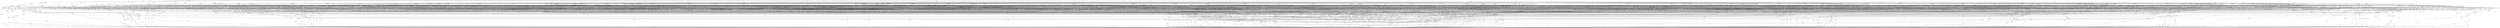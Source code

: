 digraph G {
  0 [label="T_1"];
  1 [label="T_1"];
  2 [label="T_1"];
  3 [label="T_1"];
  4 [label="T_1"];
  5 [label="T_1"];
  6 [label="T_1"];
  7 [label="T_1"];
  8 [label="T_1"];
  9 [label="T_1"];
  10 [label="T_1"];
  11 [label="T_1"];
  12 [label="T_1"];
  13 [label="T_1"];
  14 [label="T_1"];
  15 [label="T_1"];
  16 [label="T_1"];
  17 [label="T_1"];
  18 [label="T_1"];
  19 [label="T_1"];
  20 [label="T_1"];
  21 [label="T_1"];
  22 [label="T_1"];
  23 [label="T_1"];
  24 [label="T_1"];
  25 [label="T_1"];
  26 [label="T_1"];
  27 [label="T_1"];
  28 [label="T_1"];
  29 [label="T_1"];
  30 [label="T_1"];
  31 [label="T_1"];
  32 [label="T_1"];
  33 [label="T_1"];
  34 [label="T_1"];
  35 [label="T_1"];
  36 [label="T_1"];
  37 [label="T_1"];
  38 [label="T_1"];
  39 [label="T_1"];
  40 [label="T_1"];
  41 [label="T_1"];
  42 [label="T_1"];
  43 [label="T_1"];
  44 [label="T_1"];
  45 [label="T_1"];
  46 [label="T_1"];
  47 [label="T_1"];
  48 [label="T_1"];
  49 [label="T_1"];
  50 [label="T_1"];
  51 [label="T_1"];
  52 [label="T_1"];
  53 [label="T_1"];
  54 [label="T_1"];
  55 [label="T_1"];
  56 [label="T_1"];
  57 [label="T_1"];
  58 [label="T_1"];
  59 [label="T_1"];
  60 [label="T_1"];
  61 [label="T_1"];
  62 [label="T_1"];
  63 [label="T_1"];
  64 [label="T_1"];
  65 [label="T_1"];
  66 [label="T_1"];
  67 [label="T_1"];
  68 [label="T_1"];
  69 [label="T_1"];
  70 [label="T_1"];
  71 [label="T_1"];
  72 [label="T_1"];
  73 [label="T_1"];
  74 [label="T_1"];
  75 [label="T_1"];
  76 [label="T_1"];
  77 [label="T_1"];
  78 [label="T_1"];
  79 [label="T_1"];
  80 [label="T_1"];
  81 [label="T_1"];
  82 [label="T_1"];
  83 [label="T_1"];
  84 [label="T_1"];
  85 [label="T_1"];
  86 [label="T_1"];
  87 [label="T_1"];
  88 [label="T_1"];
  89 [label="T_1"];
  90 [label="T_1"];
  91 [label="T_1"];
  92 [label="T_1"];
  93 [label="T_1"];
  94 [label="T_1"];
  95 [label="T_1"];
  96 [label="T_1"];
  97 [label="T_1"];
  98 [label="T_1"];
  99 [label="T_1"];
  100 [label="T_1"];
  101 [label="T_1"];
  102 [label="T_1"];
  103 [label="T_1"];
  104 [label="T_1"];
  105 [label="T_1"];
  106 [label="T_1"];
  107 [label="T_1"];
  108 [label="T_1"];
  109 [label="T_1"];
  110 [label="T_1"];
  111 [label="T_1"];
  112 [label="T_1"];
  113 [label="T_1"];
  114 [label="T_1"];
  115 [label="T_1"];
  116 [label="T_1"];
  117 [label="T_1"];
  118 [label="T_1"];
  119 [label="T_1"];
  120 [label="T_2"];
  121 [label="T_2"];
  122 [label="T_2"];
  123 [label="T_2"];
  124 [label="T_2"];
  125 [label="T_2"];
  126 [label="T_2"];
  127 [label="T_2"];
  128 [label="T_2"];
  129 [label="T_2"];
  130 [label="T_2"];
  131 [label="T_2"];
  132 [label="T_2"];
  133 [label="T_2"];
  134 [label="T_2"];
  135 [label="T_2"];
  136 [label="T_2"];
  137 [label="T_2"];
  138 [label="T_2"];
  139 [label="T_2"];
  140 [label="T_2"];
  141 [label="T_2"];
  142 [label="T_2"];
  143 [label="T_2"];
  144 [label="T_2"];
  145 [label="T_2"];
  146 [label="T_2"];
  147 [label="T_2"];
  148 [label="T_2"];
  149 [label="T_2"];
  150 [label="T_2"];
  151 [label="T_2"];
  152 [label="T_2"];
  153 [label="T_2"];
  154 [label="T_2"];
  155 [label="T_2"];
  156 [label="T_2"];
  157 [label="T_2"];
  158 [label="T_2"];
  159 [label="T_2"];
  160 [label="T_2"];
  161 [label="T_2"];
  162 [label="T_2"];
  163 [label="T_2"];
  164 [label="T_2"];
  165 [label="T_2"];
  166 [label="T_2"];
  167 [label="T_2"];
  168 [label="T_2"];
  169 [label="T_2"];
  170 [label="T_2"];
  171 [label="T_2"];
  172 [label="T_2"];
  173 [label="T_2"];
  174 [label="T_2"];
  175 [label="T_2"];
  176 [label="T_2"];
  177 [label="T_2"];
  178 [label="T_2"];
  179 [label="T_2"];
  180 [label="T_2"];
  181 [label="T_2"];
  182 [label="T_2"];
  183 [label="T_2"];
  184 [label="T_2"];
  185 [label="T_2"];
  186 [label="T_2"];
  187 [label="T_2"];
  188 [label="T_2"];
  189 [label="T_2"];
  190 [label="T_2"];
  191 [label="T_2"];
  192 [label="T_2"];
  193 [label="T_2"];
  194 [label="T_2"];
  195 [label="T_2"];
  196 [label="T_2"];
  197 [label="T_2"];
  198 [label="T_2"];
  199 [label="T_2"];
  200 [label="T_2"];
  201 [label="T_2"];
  202 [label="T_2"];
  203 [label="T_2"];
  204 [label="T_2"];
  205 [label="T_2"];
  206 [label="T_2"];
  207 [label="T_2"];
  208 [label="T_2"];
  209 [label="T_2"];
  210 [label="T_2"];
  211 [label="T_2"];
  212 [label="T_2"];
  213 [label="T_2"];
  214 [label="T_2"];
  215 [label="T_2"];
  216 [label="T_2"];
  217 [label="T_2"];
  218 [label="T_2"];
  219 [label="T_2"];
  220 [label="T_2"];
  221 [label="T_2"];
  222 [label="T_2"];
  223 [label="T_2"];
  224 [label="T_2"];
  225 [label="T_2"];
  226 [label="T_2"];
  227 [label="T_2"];
  228 [label="T_2"];
  229 [label="T_2"];
  230 [label="T_2"];
  231 [label="T_2"];
  232 [label="T_2"];
  233 [label="T_2"];
  234 [label="T_2"];
  235 [label="T_2"];
  236 [label="T_2"];
  237 [label="T_2"];
  238 [label="T_2"];
  239 [label="T_2"];
  240 [label="T_2"];
  241 [label="T_2"];
  242 [label="T_2"];
  243 [label="T_2"];
  244 [label="T_2"];
  245 [label="T_2"];
  246 [label="T_2"];
  247 [label="T_2"];
  248 [label="T_2"];
  249 [label="T_2"];
  250 [label="T_2"];
  251 [label="T_2"];
  252 [label="T_2"];
  253 [label="T_2"];
  254 [label="T_2"];
  255 [label="T_2"];
  256 [label="T_2"];
  257 [label="T_2"];
  258 [label="T_2"];
  259 [label="T_2"];
  260 [label="T_2"];
  261 [label="T_2"];
  262 [label="T_2"];
  263 [label="T_2"];
  264 [label="T_2"];
  265 [label="T_2"];
  266 [label="T_2"];
  267 [label="T_2"];
  268 [label="T_2"];
  269 [label="T_2"];
  270 [label="T_2"];
  271 [label="T_2"];
  272 [label="T_2"];
  273 [label="T_2"];
  274 [label="T_2"];
  275 [label="T_2"];
  276 [label="T_2"];
  277 [label="T_2"];
  278 [label="T_2"];
  279 [label="T_2"];
  280 [label="T_2"];
  281 [label="T_2"];
  282 [label="T_2"];
  283 [label="T_2"];
  284 [label="T_2"];
  285 [label="T_2"];
  286 [label="T_2"];
  287 [label="T_2"];
  288 [label="T_2"];
  289 [label="T_2"];
  290 [label="T_2"];
  291 [label="T_2"];
  292 [label="T_2"];
  293 [label="T_2"];
  294 [label="T_2"];
  295 [label="T_2"];
  296 [label="T_2"];
  297 [label="T_2"];
  298 [label="T_2"];
  299 [label="T_2"];
  300 [label="T_2"];
  301 [label="T_2"];
  302 [label="T_2"];
  303 [label="T_2"];
  304 [label="T_2"];
  305 [label="T_2"];
  306 [label="T_2"];
  307 [label="T_2"];
  308 [label="T_2"];
  309 [label="T_2"];
  310 [label="T_2"];
  311 [label="T_2"];
  312 [label="T_2"];
  313 [label="T_2"];
  314 [label="T_2"];
  315 [label="T_2"];
  316 [label="T_2"];
  317 [label="T_2"];
  318 [label="T_2"];
  319 [label="T_2"];
  320 [label="T_2"];
  321 [label="T_2"];
  322 [label="T_2"];
  323 [label="T_2"];
  324 [label="T_2"];
  325 [label="T_2"];
  326 [label="T_2"];
  327 [label="T_2"];
  328 [label="T_2"];
  329 [label="T_2"];
  330 [label="T_2"];
  331 [label="T_2"];
  332 [label="T_2"];
  333 [label="T_2"];
  334 [label="T_2"];
  335 [label="T_2"];
  336 [label="T_2"];
  337 [label="T_2"];
  338 [label="T_2"];
  339 [label="T_2"];
  340 [label="T_2"];
  341 [label="T_2"];
  342 [label="T_2"];
  343 [label="T_2"];
  344 [label="T_2"];
  345 [label="T_2"];
  346 [label="T_2"];
  347 [label="T_2"];
  348 [label="T_2"];
  349 [label="T_2"];
  350 [label="T_2"];
  351 [label="T_2"];
  352 [label="T_2"];
  353 [label="T_2"];
  354 [label="T_2"];
  355 [label="T_2"];
  356 [label="T_2"];
  357 [label="T_2"];
  358 [label="T_2"];
  359 [label="T_2"];
  360 [label="T_2"];
  361 [label="T_2"];
  362 [label="T_2"];
  363 [label="T_2"];
  364 [label="T_2"];
  365 [label="T_2"];
  366 [label="T_2"];
  367 [label="T_2"];
  368 [label="T_2"];
  369 [label="T_2"];
  370 [label="T_2"];
  371 [label="T_2"];
  372 [label="T_2"];
  373 [label="T_2"];
  374 [label="T_2"];
  375 [label="T_2"];
  376 [label="T_2"];
  377 [label="T_2"];
  378 [label="T_2"];
  379 [label="T_2"];
  380 [label="T_2"];
  381 [label="T_2"];
  382 [label="T_2"];
  383 [label="T_2"];
  384 [label="T_2"];
  385 [label="T_2"];
  386 [label="T_2"];
  387 [label="T_2"];
  388 [label="T_2"];
  389 [label="T_2"];
  390 [label="T_2"];
  391 [label="T_2"];
  392 [label="T_2"];
  393 [label="T_2"];
  394 [label="T_2"];
  395 [label="T_2"];
  396 [label="T_2"];
  397 [label="T_2"];
  398 [label="T_2"];
  399 [label="T_2"];
  400 [label="T_2"];
  401 [label="T_2"];
  402 [label="T_2"];
  403 [label="T_2"];
  404 [label="T_2"];
  405 [label="T_2"];
  406 [label="T_2"];
  407 [label="T_2"];
  408 [label="T_2"];
  409 [label="T_2"];
  410 [label="T_2"];
  411 [label="T_2"];
  412 [label="T_2"];
  413 [label="T_2"];
  414 [label="T_2"];
  415 [label="T_2"];
  416 [label="T_2"];
  417 [label="T_2"];
  418 [label="T_2"];
  419 [label="T_2"];
  420 [label="T_2"];
  421 [label="T_2"];
  422 [label="T_2"];
  423 [label="T_2"];
  424 [label="T_2"];
  425 [label="T_2"];
  426 [label="T_2"];
  427 [label="T_2"];
  428 [label="T_2"];
  429 [label="T_2"];
  430 [label="T_2"];
  431 [label="T_2"];
  432 [label="T_2"];
  433 [label="T_2"];
  434 [label="T_2"];
  435 [label="T_2"];
  436 [label="T_2"];
  437 [label="T_2"];
  438 [label="T_2"];
  439 [label="T_2"];
  440 [label="T_2"];
  441 [label="T_2"];
  442 [label="T_2"];
  443 [label="T_2"];
  444 [label="T_2"];
  445 [label="T_2"];
  446 [label="T_2"];
  447 [label="T_2"];
  448 [label="T_2"];
  449 [label="T_2"];
  450 [label="T_2"];
  451 [label="T_2"];
  452 [label="T_2"];
  453 [label="T_2"];
  454 [label="T_2"];
  455 [label="T_3"];
  456 [label="T_3"];
  457 [label="T_3"];
  458 [label="T_3"];
  459 [label="T_3"];
  460 [label="T_3"];
  461 [label="T_3"];
  462 [label="T_3"];
  463 [label="T_3"];
  464 [label="T_3"];
  465 [label="T_3"];
  466 [label="T_3"];
  467 [label="T_3"];
  468 [label="T_3"];
  469 [label="T_3"];
  470 [label="T_3"];
  471 [label="T_3"];
  472 [label="T_3"];
  473 [label="T_3"];
  474 [label="T_3"];
  475 [label="T_3"];
  476 [label="T_3"];
  477 [label="T_3"];
  478 [label="T_3"];
  479 [label="T_3"];
  480 [label="T_3"];
  481 [label="T_3"];
  482 [label="T_3"];
  483 [label="T_3"];
  484 [label="T_3"];
  485 [label="T_3"];
  486 [label="T_3"];
  487 [label="T_3"];
  488 [label="T_3"];
  489 [label="T_3"];
  490 [label="T_3"];
  491 [label="T_3"];
  492 [label="T_3"];
  493 [label="T_3"];
  494 [label="T_3"];
  495 [label="T_3"];
  496 [label="T_3"];
  497 [label="T_3"];
  498 [label="T_3"];
  499 [label="T_3"];
  500 [label="T_3"];
  501 [label="T_3"];
  502 [label="T_3"];
  503 [label="T_3"];
  504 [label="T_3"];
  505 [label="T_3"];
  506 [label="T_3"];
  507 [label="T_3"];
  508 [label="T_3"];
  509 [label="T_3"];
  510 [label="T_3"];
  511 [label="T_3"];
  512 [label="T_3"];
  513 [label="T_3"];
  514 [label="T_3"];
  515 [label="T_3"];
  516 [label="T_3"];
  517 [label="T_3"];
  518 [label="T_3"];
  519 [label="T_3"];
  520 [label="T_3"];
  521 [label="T_3"];
  522 [label="T_3"];
  523 [label="T_3"];
  524 [label="T_3"];
  525 [label="T_3"];
  526 [label="T_3"];
  527 [label="T_3"];
  528 [label="T_3"];
  529 [label="T_3"];
  530 [label="T_3"];
  531 [label="T_3"];
  532 [label="T_3"];
  533 [label="T_3"];
  534 [label="T_3"];
  535 [label="T_3"];
  536 [label="T_3"];
  537 [label="T_3"];
  538 [label="T_3"];
  539 [label="T_3"];
  540 [label="T_3"];
  541 [label="T_3"];
  542 [label="T_3"];
  543 [label="T_3"];
  544 [label="T_3"];
  545 [label="T_3"];
  546 [label="T_3"];
  547 [label="T_3"];
  548 [label="T_3"];
  549 [label="T_3"];
  550 [label="T_3"];
  551 [label="T_3"];
  552 [label="T_3"];
  553 [label="T_3"];
  554 [label="T_3"];
  555 [label="T_3"];
  556 [label="T_3"];
  557 [label="T_3"];
  558 [label="T_3"];
  559 [label="T_3"];
  560 [label="T_3"];
  561 [label="T_3"];
  562 [label="T_3"];
  563 [label="T_3"];
  564 [label="T_3"];
  565 [label="T_3"];
  566 [label="T_3"];
  567 [label="T_3"];
  568 [label="T_3"];
  569 [label="T_3"];
  570 [label="T_3"];
  571 [label="T_3"];
  572 [label="T_3"];
  573 [label="T_3"];
  574 [label="T_3"];
  575 [label="T_3"];
  576 [label="T_3"];
  577 [label="T_3"];
  578 [label="T_3"];
  579 [label="T_3"];
  580 [label="T_3"];
  581 [label="T_3"];
  582 [label="T_3"];
  583 [label="T_3"];
  584 [label="T_3"];
  585 [label="T_3"];
  586 [label="T_3"];
  587 [label="T_3"];
  588 [label="T_3"];
  589 [label="T_3"];
  590 [label="T_3"];
  591 [label="T_3"];
  592 [label="T_3"];
  593 [label="T_3"];
  594 [label="T_3"];
  595 [label="T_3"];
  596 [label="T_3"];
  597 [label="T_3"];
  598 [label="T_3"];
  599 [label="T_3"];
  600 [label="T_3"];
  601 [label="T_3"];
  602 [label="T_3"];
  603 [label="T_3"];
  604 [label="T_3"];
  605 [label="T_3"];
  606 [label="T_3"];
  607 [label="T_3"];
  608 [label="T_3"];
  609 [label="T_3"];
  610 [label="T_3"];
  611 [label="T_3"];
  612 [label="T_3"];
  613 [label="T_3"];
  614 [label="T_3"];
  615 [label="T_3"];
  616 [label="T_3"];
  617 [label="T_3"];
  618 [label="T_3"];
  619 [label="T_3"];
  620 [label="T_3"];
  621 [label="T_3"];
  622 [label="T_3"];
  623 [label="T_3"];
  624 [label="T_3"];
  625 [label="T_3"];
  626 [label="T_3"];
  627 [label="T_3"];
  628 [label="T_3"];
  629 [label="T_3"];
  630 [label="T_3"];
  631 [label="T_3"];
  632 [label="T_3"];
  633 [label="T_3"];
  634 [label="T_3"];
  635 [label="T_3"];
  636 [label="T_3"];
  637 [label="T_3"];
  638 [label="T_3"];
  639 [label="T_3"];
  640 [label="T_3"];
  641 [label="T_3"];
  642 [label="T_3"];
  643 [label="T_3"];
  644 [label="T_3"];
  645 [label="T_3"];
  646 [label="T_3"];
  647 [label="T_3"];
  648 [label="T_3"];
  649 [label="T_3"];
  650 [label="T_3"];
  651 [label="T_3"];
  652 [label="T_3"];
  653 [label="T_3"];
  654 [label="T_3"];
  655 [label="T_3"];
  656 [label="T_3"];
  657 [label="T_3"];
  658 [label="T_3"];
  659 [label="T_3"];
  660 [label="T_3"];
  661 [label="T_3"];
  662 [label="T_3"];
  663 [label="T_3"];
  664 [label="T_3"];
  665 [label="T_3"];
  666 [label="T_3"];
  667 [label="T_3"];
  668 [label="T_3"];
  669 [label="T_3"];
  670 [label="T_3"];
  671 [label="T_3"];
  672 [label="T_3"];
  673 [label="T_3"];
  674 [label="T_3"];
  675 [label="T_3"];
  676 [label="T_3"];
  677 [label="T_3"];
  678 [label="T_3"];
  679 [label="T_3"];
  680 [label="T_3"];
  681 [label="T_3"];
  682 [label="T_3"];
  683 [label="T_3"];
  684 [label="T_3"];
  685 [label="T_3"];
  686 [label="T_3"];
  687 [label="T_3"];
  688 [label="T_3"];
  689 [label="T_3"];
  690 [label="T_3"];
  691 [label="T_3"];
  692 [label="T_3"];
  693 [label="T_3"];
  694 [label="T_3"];
  695 [label="T_3"];
  696 [label="T_3"];
  697 [label="T_3"];
  698 [label="T_3"];
  699 [label="T_3"];
  700 [label="T_3"];
  701 [label="T_3"];
  702 [label="T_3"];
  703 [label="T_3"];
  704 [label="T_3"];
  705 [label="T_3"];
  706 [label="T_3"];
  707 [label="T_3"];
  708 [label="T_3"];
  709 [label="T_3"];
  710 [label="T_3"];
  711 [label="T_3"];
  712 [label="T_3"];
  713 [label="T_3"];
  714 [label="T_3"];
  715 [label="T_3"];
  716 [label="T_3"];
  717 [label="T_3"];
  718 [label="T_3"];
  719 [label="T_4"];
  720 [label="T_4"];
  721 [label="T_4"];
  722 [label="T_4"];
  723 [label="T_4"];
  724 [label="T_4"];
  725 [label="T_4"];
  726 [label="T_4"];
  727 [label="T_4"];
  728 [label="T_4"];
  729 [label="T_4"];
  730 [label="T_4"];
  731 [label="T_4"];
  732 [label="T_4"];
  733 [label="T_4"];
  734 [label="T_4"];
  735 [label="T_4"];
  736 [label="T_4"];
  737 [label="T_4"];
  738 [label="T_4"];
  739 [label="T_4"];
  740 [label="T_4"];
  741 [label="T_4"];
  742 [label="T_4"];
  743 [label="T_4"];
  744 [label="T_4"];
  745 [label="T_4"];
  746 [label="T_4"];
  747 [label="T_4"];
  748 [label="T_4"];
  749 [label="T_4"];
  750 [label="T_4"];
  751 [label="T_4"];
  752 [label="T_4"];
  753 [label="T_4"];
  754 [label="T_4"];
  755 [label="T_4"];
  756 [label="T_4"];
  757 [label="T_4"];
  758 [label="T_4"];
  759 [label="T_4"];
  760 [label="T_4"];
  761 [label="T_4"];
  762 [label="T_4"];
  763 [label="T_4"];
  764 [label="T_4"];
  765 [label="T_4"];
  766 [label="T_4"];
  767 [label="T_4"];
  768 [label="T_4"];
  769 [label="T_4"];
  770 [label="T_4"];
  771 [label="T_4"];
  772 [label="T_4"];
  773 [label="T_4"];
  774 [label="T_4"];
  775 [label="T_4"];
  776 [label="T_4"];
  777 [label="T_4"];
  778 [label="T_4"];
  779 [label="T_4"];
  780 [label="T_4"];
  781 [label="T_4"];
  782 [label="T_4"];
  783 [label="T_4"];
  784 [label="T_4"];
  785 [label="T_4"];
  786 [label="T_4"];
  787 [label="T_4"];
  788 [label="T_4"];
  789 [label="T_4"];
  790 [label="T_4"];
  791 [label="T_4"];
  792 [label="T_4"];
  793 [label="T_4"];
  794 [label="T_4"];
  795 [label="T_4"];
  796 [label="T_4"];
  797 [label="T_4"];
  798 [label="T_4"];
  799 [label="T_4"];
  800 [label="T_4"];
  801 [label="T_4"];
  802 [label="T_4"];
  803 [label="T_4"];
  804 [label="T_4"];
  805 [label="T_4"];
  806 [label="T_4"];
  807 [label="T_4"];
  808 [label="T_4"];
  809 [label="T_4"];
  810 [label="T_4"];
  811 [label="T_4"];
  812 [label="T_4"];
  813 [label="T_4"];
  814 [label="T_4"];
  815 [label="T_4"];
  816 [label="T_4"];
  817 [label="T_4"];
  818 [label="T_4"];
  819 [label="T_4"];
  820 [label="T_4"];
  821 [label="T_4"];
  822 [label="T_4"];
  823 [label="T_4"];
  824 [label="T_4"];
  825 [label="T_4"];
  826 [label="T_4"];
  827 [label="T_4"];
  828 [label="T_4"];
  829 [label="T_4"];
  830 [label="T_4"];
  831 [label="T_4"];
  832 [label="T_4"];
  833 [label="T_4"];
  834 [label="T_4"];
  835 [label="T_4"];
  836 [label="T_4"];
  837 [label="T_4"];
  838 [label="T_4"];
  839 [label="T_4"];
  840 [label="T_4"];
  841 [label="T_4"];
  842 [label="T_4"];
  843 [label="T_4"];
  844 [label="T_4"];
  845 [label="T_4"];
  846 [label="T_4"];
  847 [label="T_4"];
  848 [label="T_4"];
  849 [label="T_4"];
  850 [label="T_4"];
  851 [label="T_4"];
  852 [label="T_4"];
  853 [label="T_4"];
  854 [label="T_4"];
  855 [label="T_4"];
  856 [label="T_4"];
  857 [label="T_4"];
  858 [label="T_4"];
  859 [label="T_4"];
  860 [label="T_4"];
  861 [label="T_4"];
  862 [label="T_4"];
  863 [label="T_4"];
  864 [label="T_4"];
  865 [label="T_4"];
  866 [label="T_4"];
  867 [label="T_4"];
  868 [label="T_4"];
  869 [label="T_4"];
  870 [label="T_4"];
  871 [label="T_4"];
  872 [label="T_4"];
  873 [label="T_4"];
  874 [label="T_4"];
  875 [label="T_4"];
  876 [label="T_4"];
  877 [label="T_4"];
  878 [label="T_4"];
  879 [label="T_4"];
  880 [label="T_4"];
  881 [label="T_4"];
  882 [label="T_4"];
  883 [label="T_4"];
  884 [label="T_4"];
  885 [label="T_4"];
  886 [label="T_5"];
  887 [label="T_5"];
  888 [label="T_5"];
  889 [label="T_5"];
  890 [label="T_5"];
  891 [label="T_5"];
  892 [label="T_5"];
  893 [label="T_5"];
  894 [label="T_5"];
  895 [label="T_5"];
  896 [label="T_5"];
  897 [label="T_5"];
  898 [label="T_5"];
  899 [label="T_5"];
  900 [label="T_5"];
  901 [label="T_5"];
  902 [label="T_5"];
  903 [label="T_5"];
  904 [label="T_5"];
  905 [label="T_5"];
  906 [label="T_5"];
  907 [label="T_5"];
  908 [label="T_5"];
  909 [label="T_5"];
  910 [label="T_5"];
  911 [label="T_5"];
  912 [label="T_5"];
  913 [label="T_5"];
  914 [label="T_5"];
  915 [label="T_6"];
  916 [label="T_6"];
  917 [label="T_6"];
  918 [label="T_6"];
  919 [label="T_6"];
  920 [label="T_6"];
  921 [label="T_6"];
  922 [label="T_6"];
  923 [label="T_6"];
  924 [label="T_6"];
  925 [label="T_6"];
  926 [label="T_6"];
  927 [label="T_6"];
  928 [label="T_6"];
  929 [label="T_6"];
  930 [label="T_6"];
  931 [label="T_6"];
  932 [label="T_6"];
  933 [label="T_6"];
  934 [label="T_6"];
  935 [label="T_6"];
  936 [label="T_6"];
  937 [label="T_6"];
  938 [label="T_6"];
  939 [label="T_6"];
  940 [label="T_6"];
  941 [label="T_6"];
  942 [label="T_6"];
  943 [label="T_6"];
  944 [label="T_6"];
  945 [label="T_6"];
  946 [label="T_6"];
  947 [label="T_6"];
  948 [label="T_6"];
  949 [label="T_6"];
  950 [label="T_6"];
  951 [label="T_6"];
  952 [label="T_6"];
  953 [label="T_6"];
  954 [label="T_6"];
  955 [label="T_6"];
  956 [label="T_6"];
  957 [label="T_6"];
  958 [label="T_6"];
  959 [label="T_6"];
  960 [label="T_6"];
  961 [label="T_6"];
  962 [label="T_6"];
  963 [label="T_6"];
  964 [label="T_6"];
  965 [label="T_6"];
  966 [label="T_6"];
  967 [label="T_6"];
  968 [label="T_6"];
  969 [label="T_6"];
  970 [label="T_6"];
  971 [label="T_6"];
  972 [label="T_6"];
  973 [label="T_6"];
  974 [label="T_7"];
  975 [label="T_7"];
  976 [label="T_7"];
  977 [label="T_7"];
  978 [label="T_7"];
  979 [label="T_7"];
  980 [label="T_7"];
  981 [label="T_7"];
  982 [label="T_7"];
  983 [label="T_7"];
  984 [label="T_7"];
  985 [label="T_7"];
  986 [label="T_7"];
  987 [label="T_7"];
  988 [label="T_7"];
  989 [label="T_7"];
  990 [label="T_7"];
  991 [label="T_7"];
  992 [label="T_7"];
  993 [label="T_7"];
  994 [label="T_7"];
  995 [label="T_7"];
  996 [label="T_7"];
  997 [label="T_7"];
  998 [label="T_7"];
  999 [label="T_7"];
  1000 [label="T_7"];
  1001 [label="T_7"];
  1002 [label="T_7"];
  1003 [label="T_7"];
  1004 [label="T_7"];
  1005 [label="T_7"];
  1006 [label="T_7"];
  1007 [label="T_7"];
  1008 [label="T_7"];
  1009 [label="T_7"];
  1010 [label="T_7"];
  1011 [label="T_7"];
  1012 [label="initial"];
  1013 [label="initial"];
  1014 [label="initial"];
  1015 [label="initial"];
  1016 [label="initial"];
  1017 [label="initial"];
  1018 [label="initial"];
  1019 [label="initial"];
  1020 [label="initial"];
  1021 [label="initial"];
  1022 [label="initial"];
  1023 [label="initial"];
  1024 [label="TERMINAL",shape=diamond];
  1025 [label="INITIAL",shape=box];
0->373 [label="0.000196 1 1.00"];
1->159 [label="0.000198 1 1.00"];
2->328 [label="0.000249 1 1.00"];
3->395 [label="0.000469 1 1.00"];
4->201 [label="0.00244 1 1.00"];
5->437 [label="0.00342 1 1.00"];
6->169 [label="0.00379 1 1.00"];
7->409 [label="0.00409 1 1.00"];
8->438 [label="0.00417 1 1.00"];
9->438 [label="0.00421 1 1.00"];
10->233 [label="0.00422 1 1.00"];
11->210 [label="0.00437 1 1.00"];
12->351 [label="0.00439 1 1.00"];
13->259 [label="0.00459 1 1.00"];
14->320 [label="0.00461 1 1.00"];
15->311 [label="0.00473 1 1.00"];
16->243 [label="0.00482 1 1.00"];
17->165 [label="0.00517 1 1.00"];
18->241 [label="0.00518 1 1.00"];
19->180 [label="0.00521 1 1.00"];
20->288 [label="0.00522 1 1.00"];
21->423 [label="0.00545 1 1.00"];
22->204 [label="0.00592 1 1.00"];
23->369 [label="0.00633 1 1.00"];
24->448 [label="0.00712 1 1.00"];
25->367 [label="0.00738 1 1.00"];
26->370 [label="[0.00376,0.00478] 2 1.00"];
27->453 [label="[0.00423,0.00467] 2 1.00"];
28->539 [label="0.00044 1 1.00"];
29->558 [label="0.000466 1 1.00"];
30->453 [label="0.000529 1 0.50"];
30->331 [label="0.00606 1 0.50"];
31->438 [label="0.00385 1 0.50"];
31->177 [label="0.00418 1 0.50"];
32->220 [label="0.00389 1 0.50"];
32->446 [label="0.00398 1 0.50"];
33->410 [label="0.00399 1 0.50"];
33->262 [label="0.108 1 0.50"];
34->164 [label="0.00409 1 0.50"];
34->178 [label="0.00714 1 0.50"];
35->402 [label="0.0044 1 0.50"];
35->441 [label="0.00508 1 0.50"];
36->174 [label="0.0044 1 0.50"];
36->310 [label="0.00601 1 0.50"];
37->447 [label="0.00442 1 0.50"];
37->449 [label="0.00576 1 0.50"];
38->145 [label="0.00445 1 0.50"];
38->438 [label="0.00578 1 0.50"];
39->267 [label="0.00448 1 0.50"];
39->380 [label="0.00562 1 0.50"];
40->445 [label="0.00453 1 0.50"];
40->385 [label="0.00629 1 0.50"];
41->222 [label="0.00455 1 0.50"];
41->182 [label="0.0223 1 0.50"];
42->382 [label="0.00519 1 0.50"];
42->402 [label="0.00582 1 0.50"];
43->423 [label="0.00548 1 0.50"];
43->280 [label="0.00599 1 0.50"];
44->213 [label="0.00678 1 0.50"];
44->323 [label="0.00753 1 0.50"];
45->382 [label="0.004 1 0.20"];
45->451 [label="[0.0029,0.00386] 2 0.40"];
45->430 [label="[0.00416,0.0053] 2 0.40"];
46->171 [label="0.00278 1 0.33"];
46->121 [label="0.00471 1 0.33"];
46->190 [label="0.00561 1 0.33"];
47->131 [label="0.00358 1 0.33"];
47->208 [label="0.00379 1 0.33"];
47->365 [label="0.00453 1 0.33"];
48->405 [label="0.00365 1 0.33"];
48->150 [label="0.00601 1 0.33"];
48->252 [label="0.00635 1 0.33"];
49->421 [label="0.00368 1 0.33"];
49->134 [label="0.00405 1 0.33"];
49->441 [label="0.00664 1 0.33"];
50->317 [label="0.004 1 0.33"];
50->449 [label="0.00465 1 0.33"];
50->369 [label="0.00497 1 0.33"];
51->399 [label="0.00426 1 0.33"];
51->448 [label="0.00511 1 0.33"];
51->396 [label="0.0087 1 0.33"];
52->425 [label="0.00451 1 0.33"];
52->397 [label="0.00516 1 0.33"];
52->290 [label="0.00764 1 0.33"];
53->444 [label="0.0046 1 0.33"];
53->215 [label="0.00493 1 0.33"];
53->434 [label="0.00644 1 0.33"];
54->454 [label="0.00497 1 0.33"];
54->426 [label="0.00561 1 0.33"];
54->504 [label="0.000245 1 0.33"];
55->238 [label="0.000284 1 0.20"];
55->449 [label="0.00373 1 0.20"];
55->453 [label="0.00393 1 0.20"];
55->432 [label="[0.00437,0.00712] 2 0.40"];
56->389 [label="0.000168 1 0.25"];
56->383 [label="0.0042 1 0.25"];
56->433 [label="0.00539 1 0.25"];
56->446 [label="0.00541 1 0.25"];
57->394 [label="0.00345 1 0.25"];
57->438 [label="0.00558 1 0.25"];
57->443 [label="0.00583 1 0.25"];
57->211 [label="0.00696 1 0.25"];
58->454 [label="0.00349 1 0.25"];
58->393 [label="0.0037 1 0.25"];
58->232 [label="0.00424 1 0.25"];
58->377 [label="0.00564 1 0.25"];
59->387 [label="0.00356 1 0.25"];
59->230 [label="0.00421 1 0.25"];
59->439 [label="0.00447 1 0.25"];
59->445 [label="0.00655 1 0.25"];
60->384 [label="0.00371 1 0.25"];
60->453 [label="0.00387 1 0.25"];
60->248 [label="0.00422 1 0.25"];
60->440 [label="0.00488 1 0.25"];
61->212 [label="0.00393 1 0.25"];
61->147 [label="0.00441 1 0.25"];
61->446 [label="0.00475 1 0.25"];
61->417 [label="0.00638 1 0.25"];
62->303 [label="0.00423 1 0.25"];
62->452 [label="0.00464 1 0.25"];
62->450 [label="0.00573 1 0.25"];
62->261 [label="0.00587 1 0.25"];
63->452 [label="0.00425 1 0.25"];
63->352 [label="0.00457 1 0.25"];
63->454 [label="0.00504 1 0.25"];
63->120 [label="0.00528 1 0.25"];
64->454 [label="0.00539 1 0.25"];
64->378 [label="0.00644 1 0.25"];
64->206 [label="0.00674 1 0.25"];
64->344 [label="0.00742 1 0.25"];
65->360 [label="0.00587 1 0.25"];
65->438 [label="0.00638 1 0.25"];
65->427 [label="0.00883 1 0.25"];
65->411 [label="0.147 1 0.25"];
66->426 [label="0.00379 1 0.17"];
66->196 [label="0.00478 1 0.17"];
66->447 [label="0.00514 1 0.17"];
66->362 [label="0.00784 1 0.17"];
66->374 [label="[0.00495,0.00549] 2 0.33"];
67->295 [label="0.00399 1 0.17"];
67->414 [label="0.00514 1 0.17"];
67->437 [label="0.00526 1 0.17"];
67->451 [label="0.00783 1 0.17"];
67->406 [label="[0.00504,0.00522] 2 0.33"];
68->128 [label="0.000153 1 0.20"];
68->391 [label="0.000242 1 0.20"];
68->390 [label="0.00445 1 0.20"];
68->451 [label="0.00612 1 0.20"];
68->377 [label="0.00906 1 0.20"];
69->447 [label="0.00322 1 0.20"];
69->436 [label="0.00376 1 0.20"];
69->228 [label="0.00408 1 0.20"];
69->448 [label="0.00465 1 0.20"];
69->402 [label="0.00512 1 0.20"];
70->443 [label="0.00327 1 0.20"];
70->445 [label="0.00451 1 0.20"];
70->388 [label="0.00452 1 0.20"];
70->360 [label="0.00483 1 0.20"];
70->516 [label="0.00059 1 0.20"];
71->446 [label="0.00349 1 0.20"];
71->433 [label="0.00446 1 0.20"];
71->237 [label="0.00538 1 0.20"];
71->361 [label="0.0056 1 0.20"];
71->337 [label="0.00596 1 0.20"];
72->283 [label="0.00372 1 0.20"];
72->140 [label="0.00405 1 0.20"];
72->153 [label="0.00409 1 0.20"];
72->454 [label="0.00489 1 0.20"];
72->405 [label="0.00489 1 0.20"];
73->157 [label="0.00381 1 0.20"];
73->447 [label="0.00415 1 0.20"];
73->327 [label="0.00436 1 0.20"];
73->439 [label="0.00456 1 0.20"];
73->455 [label="0.000299 1 0.20"];
74->443 [label="0.00428 1 0.20"];
74->152 [label="0.00592 1 0.20"];
74->184 [label="0.00716 1 0.20"];
74->274 [label="0.0378 1 0.20"];
74->282 [label="0.0428 1 0.20"];
75->122 [label="0.00441 1 0.20"];
75->334 [label="0.00466 1 0.20"];
75->226 [label="0.00467 1 0.20"];
75->380 [label="0.00706 1 0.20"];
75->144 [label="0.032 1 0.20"];
76->277 [label="0.00466 1 0.20"];
76->257 [label="0.00509 1 0.20"];
76->142 [label="0.00569 1 0.20"];
76->442 [label="0.0077 1 0.20"];
76->336 [label="0.0085 1 0.20"];
77->391 [label="0.0047 1 0.20"];
77->305 [label="0.0049 1 0.20"];
77->127 [label="0.00546 1 0.20"];
77->451 [label="0.00644 1 0.20"];
77->441 [label="0.00673 1 0.20"];
78->125 [label="0.00377 1 0.14"];
78->392 [label="0.00475 1 0.14"];
78->409 [label="0.0052 1 0.14"];
78->151 [label="0.00541 1 0.14"];
78->408 [label="0.00584 1 0.14"];
78->371 [label="[0.00551,0.0271] 2 0.29"];
79->322 [label="0.00427 1 0.14"];
79->216 [label="0.00489 1 0.14"];
79->225 [label="0.00501 1 0.14"];
79->293 [label="0.0058 1 0.14"];
79->411 [label="0.00711 1 0.14"];
79->386 [label="[0.00352,0.00451] 2 0.29"];
80->258 [label="0.000208 1 0.17"];
80->444 [label="0.00245 1 0.17"];
80->308 [label="0.00402 1 0.17"];
80->447 [label="0.00438 1 0.17"];
80->383 [label="0.00506 1 0.17"];
80->419 [label="0.00566 1 0.17"];
81->239 [label="0.00355 1 0.17"];
81->437 [label="0.00378 1 0.17"];
81->281 [label="0.00421 1 0.17"];
81->440 [label="0.00473 1 0.17"];
81->124 [label="0.0053 1 0.17"];
81->301 [label="0.00549 1 0.17"];
82->447 [label="0.0036 1 0.17"];
82->289 [label="0.00373 1 0.17"];
82->453 [label="0.00592 1 0.17"];
82->256 [label="0.00593 1 0.17"];
82->425 [label="0.00851 1 0.17"];
82->413 [label="0.0391 1 0.17"];
83->407 [label="0.0039 1 0.17"];
83->360 [label="0.004 1 0.17"];
83->123 [label="0.00435 1 0.17"];
83->427 [label="0.00534 1 0.17"];
83->217 [label="0.044 1 0.17"];
83->428 [label="0.0492 1 0.17"];
84->447 [label="0.00397 1 0.17"];
84->298 [label="0.00459 1 0.17"];
84->443 [label="0.00468 1 0.17"];
84->431 [label="0.00518 1 0.17"];
84->227 [label="0.00587 1 0.17"];
84->974 [label="3.85 1 0.17"];
85->207 [label="0.00428 1 0.17"];
85->454 [label="0.00467 1 0.17"];
85->450 [label="0.00469 1 0.17"];
85->319 [label="0.00493 1 0.17"];
85->266 [label="0.00502 1 0.17"];
85->437 [label="0.00569 1 0.17"];
86->431 [label="0.000157 1 0.14"];
86->137 [label="0.00436 1 0.14"];
86->426 [label="0.00443 1 0.14"];
86->439 [label="0.00487 1 0.14"];
86->414 [label="0.00534 1 0.14"];
86->443 [label="0.00542 1 0.14"];
86->428 [label="0.00582 1 0.14"];
87->420 [label="0.00312 1 0.14"];
87->411 [label="0.00381 1 0.14"];
87->450 [label="0.00398 1 0.14"];
87->432 [label="0.00411 1 0.14"];
87->214 [label="0.0049 1 0.14"];
87->179 [label="0.00575 1 0.14"];
87->325 [label="0.00622 1 0.14"];
88->367 [label="0.00337 1 0.14"];
88->448 [label="0.00429 1 0.14"];
88->450 [label="0.0044 1 0.14"];
88->385 [label="0.00443 1 0.14"];
88->199 [label="0.00537 1 0.14"];
88->423 [label="0.00538 1 0.14"];
88->437 [label="0.00546 1 0.14"];
89->193 [label="0.00349 1 0.14"];
89->447 [label="0.00438 1 0.14"];
89->244 [label="0.00446 1 0.14"];
89->272 [label="0.00472 1 0.14"];
89->168 [label="0.00483 1 0.14"];
89->187 [label="0.00501 1 0.14"];
89->314 [label="0.041 1 0.14"];
90->294 [label="0.00459 1 0.11"];
90->291 [label="0.00468 1 0.11"];
90->450 [label="0.00476 1 0.11"];
90->430 [label="0.00487 1 0.11"];
90->254 [label="0.00494 1 0.11"];
90->253 [label="0.00564 1 0.11"];
90->366 [label="0.00638 1 0.11"];
90->428 [label="[0.00488,0.00615] 2 0.22"];
91->397 [label="0.00018 1 0.13"];
91->387 [label="0.00414 1 0.13"];
91->454 [label="0.00475 1 0.13"];
91->413 [label="0.00484 1 0.13"];
91->424 [label="0.00558 1 0.13"];
91->218 [label="0.0287 1 0.13"];
91->302 [label="0.0351 1 0.13"];
91->381 [label="0.121 1 0.13"];
92->296 [label="0.00356 1 0.13"];
92->139 [label="0.00436 1 0.13"];
92->312 [label="0.00494 1 0.13"];
92->335 [label="0.00534 1 0.13"];
92->268 [label="0.00588 1 0.13"];
92->229 [label="0.00746 1 0.13"];
92->126 [label="0.214 1 0.13"];
92->384 [label="0.423 1 0.13"];
93->391 [label="0.00374 1 0.13"];
93->163 [label="0.004 1 0.13"];
93->343 [label="0.00409 1 0.13"];
93->433 [label="0.00421 1 0.13"];
93->444 [label="0.0045 1 0.13"];
93->448 [label="0.00519 1 0.13"];
93->376 [label="0.00605 1 0.13"];
93->172 [label="0.209 1 0.13"];
94->389 [label="0.00399 1 0.13"];
94->416 [label="0.00409 1 0.13"];
94->390 [label="0.00413 1 0.13"];
94->405 [label="0.00425 1 0.13"];
94->394 [label="0.00465 1 0.13"];
94->441 [label="0.00477 1 0.13"];
94->423 [label="0.00491 1 0.13"];
94->309 [label="0.00521 1 0.13"];
95->407 [label="0.00419 1 0.08"];
95->453 [label="0.00442 1 0.08"];
95->338 [label="0.0049 1 0.08"];
95->420 [label="0.00539 1 0.08"];
95->435 [label="0.00588 1 0.08"];
95->426 [label="0.00629 1 0.08"];
95->141 [label="0.00724 1 0.08"];
95->379 [label="[0.00362,0.00421] 2 0.17"];
95->452 [label="[0.00433,0.0054] 3 0.25"];
96->329 [label="0.000197 1 0.10"];
96->313 [label="0.0041 1 0.10"];
96->416 [label="0.00439 1 0.10"];
96->192 [label="0.00495 1 0.10"];
96->432 [label="0.00511 1 0.10"];
96->236 [label="0.00566 1 0.10"];
96->448 [label="0.00588 1 0.10"];
96->401 [label="0.00963 1 0.10"];
96->364 [label="[0.00397,0.00399] 2 0.20"];
97->412 [label="0.00373 1 0.10"];
97->346 [label="0.00379 1 0.10"];
97->250 [label="0.0044 1 0.10"];
97->452 [label="0.00458 1 0.10"];
97->415 [label="0.00488 1 0.10"];
97->441 [label="0.00491 1 0.10"];
97->175 [label="0.00586 1 0.10"];
97->450 [label="0.0379 1 0.10"];
97->372 [label="[0.00638,0.00671] 2 0.20"];
98->202 [label="0.00376 1 0.11"];
98->341 [label="0.00414 1 0.11"];
98->275 [label="0.00442 1 0.11"];
98->445 [label="0.00477 1 0.11"];
98->435 [label="0.0049 1 0.11"];
98->316 [label="0.00493 1 0.11"];
98->392 [label="0.00573 1 0.11"];
98->450 [label="0.00665 1 0.11"];
98->271 [label="0.00954 1 0.11"];
99->408 [label="0.00323 1 0.09"];
99->191 [label="0.0042 1 0.09"];
99->449 [label="0.00424 1 0.09"];
99->143 [label="0.00447 1 0.09"];
99->454 [label="0.00461 1 0.09"];
99->446 [label="0.0051 1 0.09"];
99->442 [label="0.00685 1 0.09"];
99->432 [label="0.00687 1 0.09"];
99->286 [label="0.00787 1 0.09"];
99->451 [label="[0.00381,0.0049] 2 0.18"];
100->162 [label="0.00382 1 0.08"];
100->450 [label="0.0041 1 0.08"];
100->249 [label="0.00435 1 0.08"];
100->393 [label="0.00443 1 0.08"];
100->454 [label="0.00609 1 0.08"];
100->390 [label="0.0062 1 0.08"];
100->154 [label="0.00639 1 0.08"];
100->421 [label="0.00915 1 0.08"];
100->273 [label="0.0367 1 0.08"];
100->414 [label="[0.000185,0.00549] 2 0.15"];
100->418 [label="[0.00629,0.0077] 2 0.15"];
101->453 [label="0.00022 1 0.08"];
101->407 [label="0.00394 1 0.08"];
101->447 [label="0.00394 1 0.08"];
101->445 [label="0.0044 1 0.08"];
101->362 [label="0.00447 1 0.08"];
101->434 [label="0.00465 1 0.08"];
101->454 [label="0.00469 1 0.08"];
101->388 [label="0.00488 1 0.08"];
101->297 [label="0.00525 1 0.08"];
101->439 [label="0.00538 1 0.08"];
101->451 [label="[0.00472,0.00507] 2 0.17"];
102->451 [label="0.000314 1 0.08"];
102->444 [label="0.0037 1 0.08"];
102->276 [label="0.00415 1 0.08"];
102->404 [label="0.00426 1 0.08"];
102->449 [label="0.00438 1 0.08"];
102->433 [label="0.0045 1 0.08"];
102->452 [label="0.00474 1 0.08"];
102->440 [label="0.00497 1 0.08"];
102->397 [label="0.00522 1 0.08"];
102->407 [label="0.00635 1 0.08"];
102->441 [label="[0.00374,0.00503] 2 0.17"];
103->438 [label="0.0042 1 0.08"];
103->429 [label="0.00429 1 0.08"];
103->442 [label="0.00431 1 0.08"];
103->149 [label="0.00455 1 0.08"];
103->156 [label="0.00474 1 0.08"];
103->185 [label="0.00531 1 0.08"];
103->431 [label="0.00568 1 0.08"];
103->401 [label="0.00572 1 0.08"];
103->381 [label="0.00583 1 0.08"];
103->418 [label="0.00605 1 0.08"];
103->435 [label="[0.00441,0.00566] 2 0.17"];
104->453 [label="0.000466 1 0.09"];
104->386 [label="0.00374 1 0.09"];
104->442 [label="0.00387 1 0.09"];
104->403 [label="0.00442 1 0.09"];
104->421 [label="0.00473 1 0.09"];
104->429 [label="0.00487 1 0.09"];
104->324 [label="0.00548 1 0.09"];
104->418 [label="0.00569 1 0.09"];
104->446 [label="0.0057 1 0.09"];
104->451 [label="0.00621 1 0.09"];
104->263 [label="0.00653 1 0.09"];
105->223 [label="0.00421 1 0.09"];
105->416 [label="0.00427 1 0.09"];
105->363 [label="0.00453 1 0.09"];
105->422 [label="0.00464 1 0.09"];
105->424 [label="0.00467 1 0.09"];
105->421 [label="0.00503 1 0.09"];
105->445 [label="0.00536 1 0.09"];
105->441 [label="0.00558 1 0.09"];
105->260 [label="0.00618 1 0.09"];
105->443 [label="0.0122 1 0.09"];
105->413 [label="0.0702 1 0.09"];
106->194 [label="0.00399 1 0.08"];
106->410 [label="0.00412 1 0.08"];
106->449 [label="0.00426 1 0.08"];
106->383 [label="0.00433 1 0.08"];
106->438 [label="0.00462 1 0.08"];
106->330 [label="0.00498 1 0.08"];
106->417 [label="0.00515 1 0.08"];
106->440 [label="0.00516 1 0.08"];
106->341 [label="0.00522 1 0.08"];
106->450 [label="0.00564 1 0.08"];
106->269 [label="0.0061 1 0.08"];
106->448 [label="[0.00452,0.00472] 2 0.15"];
107->423 [label="0.00335 1 0.06"];
107->363 [label="0.00342 1 0.06"];
107->350 [label="0.00372 1 0.06"];
107->242 [label="0.0039 1 0.06"];
107->447 [label="0.00435 1 0.06"];
107->394 [label="0.00441 1 0.06"];
107->176 [label="0.00471 1 0.06"];
107->454 [label="0.00488 1 0.06"];
107->434 [label="0.00514 1 0.06"];
107->349 [label="0.00564 1 0.06"];
107->444 [label="0.146 1 0.06"];
107->430 [label="[0.00423,0.00965] 2 0.13"];
107->400 [label="[0.00471,0.0404] 3 0.19"];
108->285 [label="0.00362 1 0.07"];
108->451 [label="0.00412 1 0.07"];
108->431 [label="0.00424 1 0.07"];
108->443 [label="0.00459 1 0.07"];
108->361 [label="0.00466 1 0.07"];
108->342 [label="0.00495 1 0.07"];
108->428 [label="0.00513 1 0.07"];
108->365 [label="0.00524 1 0.07"];
108->343 [label="0.00652 1 0.07"];
108->306 [label="0.00877 1 0.07"];
108->423 [label="[0.0046,0.00487] 2 0.13"];
108->406 [label="[0.00534,0.00708] 2 0.13"];
108->573 [label="0.0005 1 0.07"];
109->422 [label="0.00385 1 0.08"];
109->340 [label="0.00396 1 0.08"];
109->424 [label="0.00436 1 0.08"];
109->449 [label="0.00443 1 0.08"];
109->439 [label="0.00477 1 0.08"];
109->431 [label="0.00483 1 0.08"];
109->421 [label="0.00487 1 0.08"];
109->278 [label="0.0049 1 0.08"];
109->436 [label="0.00536 1 0.08"];
109->446 [label="0.00597 1 0.08"];
109->221 [label="0.0069 1 0.08"];
109->426 [label="0.00756 1 0.08"];
109->188 [label="0.0501 1 0.08"];
110->395 [label="0.00321 1 0.06"];
110->448 [label="0.00414 1 0.06"];
110->158 [label="0.00422 1 0.06"];
110->432 [label="0.00435 1 0.06"];
110->442 [label="0.00459 1 0.06"];
110->411 [label="0.00466 1 0.06"];
110->427 [label="0.0047 1 0.06"];
110->454 [label="0.00476 1 0.06"];
110->429 [label="0.00559 1 0.06"];
110->452 [label="0.00594 1 0.06"];
110->451 [label="0.00679 1 0.06"];
110->437 [label="0.00706 1 0.06"];
110->447 [label="0.0429 1 0.06"];
110->425 [label="[0.00479,0.148] 2 0.13"];
110->529 [label="0.000285 1 0.06"];
111->393 [label="0.00347 1 0.06"];
111->442 [label="0.00368 1 0.06"];
111->200 [label="0.00379 1 0.06"];
111->284 [label="0.00411 1 0.06"];
111->348 [label="0.00458 1 0.06"];
111->255 [label="0.00466 1 0.06"];
111->129 [label="0.00473 1 0.06"];
111->270 [label="0.00495 1 0.06"];
111->395 [label="0.00499 1 0.06"];
111->197 [label="0.00505 1 0.06"];
111->441 [label="0.00584 1 0.06"];
111->419 [label="0.00601 1 0.06"];
111->435 [label="0.00781 1 0.06"];
111->454 [label="0.145 1 0.06"];
111->406 [label="[0.00477,0.00501] 2 0.13"];
112->452 [label="0.00314 1 0.05"];
112->198 [label="0.00337 1 0.05"];
112->399 [label="0.00344 1 0.05"];
112->409 [label="0.00412 1 0.05"];
112->445 [label="0.00426 1 0.05"];
112->381 [label="0.00437 1 0.05"];
112->421 [label="0.00456 1 0.05"];
112->435 [label="0.00485 1 0.05"];
112->454 [label="0.00488 1 0.05"];
112->161 [label="0.00503 1 0.05"];
112->434 [label="0.00532 1 0.05"];
112->426 [label="0.00539 1 0.05"];
112->417 [label="0.0054 1 0.05"];
112->413 [label="0.00585 1 0.05"];
112->420 [label="0.00622 1 0.05"];
112->231 [label="0.00663 1 0.05"];
112->384 [label="0.00818 1 0.05"];
112->449 [label="0.187 1 0.05"];
112->415 [label="[0.00428,0.00506] 2 0.10"];
113->440 [label="0.00343 1 0.05"];
113->404 [label="0.00356 1 0.05"];
113->333 [label="0.00406 1 0.05"];
113->445 [label="0.00418 1 0.05"];
113->183 [label="0.00428 1 0.05"];
113->453 [label="0.00429 1 0.05"];
113->434 [label="0.00433 1 0.05"];
113->442 [label="0.00452 1 0.05"];
113->209 [label="0.00486 1 0.05"];
113->146 [label="0.00489 1 0.05"];
113->392 [label="0.00492 1 0.05"];
113->418 [label="0.00515 1 0.05"];
113->173 [label="0.00556 1 0.05"];
113->429 [label="0.00561 1 0.05"];
113->381 [label="0.00578 1 0.05"];
113->224 [label="0.00582 1 0.05"];
113->437 [label="0.00607 1 0.05"];
113->344 [label="0.127 1 0.05"];
113->436 [label="[0.00476,0.00656] 2 0.10"];
114->422 [label="0.00407 1 0.04"];
114->447 [label="0.00411 1 0.04"];
114->435 [label="0.00413 1 0.04"];
114->138 [label="0.0044 1 0.04"];
114->240 [label="0.00448 1 0.04"];
114->424 [label="0.00453 1 0.04"];
114->453 [label="0.00469 1 0.04"];
114->429 [label="0.00472 1 0.04"];
114->436 [label="0.00481 1 0.04"];
114->425 [label="0.00507 1 0.04"];
114->287 [label="0.00508 1 0.04"];
114->427 [label="0.00523 1 0.04"];
114->130 [label="0.00628 1 0.04"];
114->454 [label="0.00699 1 0.04"];
114->342 [label="0.00771 1 0.04"];
114->419 [label="0.0168 1 0.04"];
114->439 [label="[0.00338,0.00432] 2 0.08"];
114->403 [label="[0.00457,0.039] 2 0.08"];
114->452 [label="[0.00458,0.00491] 2 0.08"];
114->398 [label="[0.00681,0.0385] 3 0.12"];
115->454 [label="0.00329 1 0.05"];
115->415 [label="0.00359 1 0.05"];
115->422 [label="0.00383 1 0.05"];
115->166 [label="0.00403 1 0.05"];
115->433 [label="0.00405 1 0.05"];
115->300 [label="0.00425 1 0.05"];
115->385 [label="0.00439 1 0.05"];
115->417 [label="0.00457 1 0.05"];
115->339 [label="0.00461 1 0.05"];
115->449 [label="0.00482 1 0.05"];
115->396 [label="0.00498 1 0.05"];
115->155 [label="0.00503 1 0.05"];
115->434 [label="0.00545 1 0.05"];
115->441 [label="0.00583 1 0.05"];
115->380 [label="0.00681 1 0.05"];
115->265 [label="0.00824 1 0.05"];
115->424 [label="[0.00394,0.00501] 2 0.09"];
115->452 [label="[0.00394,0.00457] 2 0.09"];
115->976 [label="4.73 1 0.05"];
115->1024 [label=" 1 0.05"];
116->431 [label="0.00334 1 0.04"];
116->384 [label="0.00386 1 0.04"];
116->422 [label="0.00403 1 0.04"];
116->205 [label="0.00405 1 0.04"];
116->234 [label="0.00411 1 0.04"];
116->440 [label="0.00418 1 0.04"];
116->442 [label="0.00422 1 0.04"];
116->449 [label="0.00423 1 0.04"];
116->439 [label="0.00431 1 0.04"];
116->189 [label="0.00442 1 0.04"];
116->420 [label="0.00461 1 0.04"];
116->450 [label="0.00464 1 0.04"];
116->425 [label="0.00476 1 0.04"];
116->445 [label="0.00493 1 0.04"];
116->446 [label="0.00514 1 0.04"];
116->410 [label="0.00544 1 0.04"];
116->421 [label="0.00588 1 0.04"];
116->148 [label="0.00622 1 0.04"];
116->136 [label="0.0064 1 0.04"];
116->318 [label="0.0072 1 0.04"];
116->453 [label="0.00746 1 0.04"];
116->245 [label="0.0178 1 0.04"];
116->368 [label="[0.00361,0.395] 2 0.08"];
116->433 [label="[0.00392,0.00457] 2 0.08"];
117->444 [label="0.0035 1 0.03"];
117->292 [label="0.00361 1 0.03"];
117->167 [label="0.00362 1 0.03"];
117->132 [label="0.00365 1 0.03"];
117->396 [label="0.00371 1 0.03"];
117->454 [label="0.00388 1 0.03"];
117->235 [label="0.00406 1 0.03"];
117->437 [label="0.00415 1 0.03"];
117->407 [label="0.00423 1 0.03"];
117->366 [label="0.0043 1 0.03"];
117->428 [label="0.00433 1 0.03"];
117->133 [label="0.00463 1 0.03"];
117->416 [label="0.00476 1 0.03"];
117->380 [label="0.00478 1 0.03"];
117->279 [label="0.00522 1 0.03"];
117->427 [label="0.00528 1 0.03"];
117->219 [label="0.00532 1 0.03"];
117->332 [label="0.00545 1 0.03"];
117->203 [label="0.00565 1 0.03"];
117->304 [label="0.00639 1 0.03"];
117->135 [label="0.00789 1 0.03"];
117->382 [label="[0.00354,0.0481] 2 0.07"];
117->422 [label="[0.00355,0.00654] 2 0.07"];
117->375 [label="[0.00453,0.00491] 2 0.07"];
117->430 [label="[0.00408,0.0441] 3 0.10"];
118->409 [label="0.00358 1 0.04"];
118->181 [label="0.00395 1 0.04"];
118->408 [label="0.004 1 0.04"];
118->383 [label="0.00405 1 0.04"];
118->380 [label="0.00407 1 0.04"];
118->419 [label="0.00408 1 0.04"];
118->404 [label="0.00436 1 0.04"];
118->452 [label="0.00448 1 0.04"];
118->436 [label="0.00479 1 0.04"];
118->160 [label="0.00483 1 0.04"];
118->429 [label="0.00497 1 0.04"];
118->373 [label="0.00517 1 0.04"];
118->431 [label="0.00526 1 0.04"];
118->442 [label="0.00536 1 0.04"];
118->376 [label="0.00563 1 0.04"];
118->449 [label="0.00565 1 0.04"];
118->447 [label="0.00566 1 0.04"];
118->399 [label="0.00619 1 0.04"];
118->246 [label="0.0064 1 0.04"];
118->387 [label="0.00715 1 0.04"];
118->321 [label="0.0517 1 0.04"];
118->444 [label="[0.00353,0.00888] 2 0.07"];
118->448 [label="[0.00369,0.00536] 2 0.07"];
118->412 [label="[0.00431,0.00537] 2 0.07"];
118->626 [label="0.000307 1 0.04"];
119->389 [label="0.0031 1 0.03"];
119->412 [label="0.00334 1 0.03"];
119->432 [label="0.0035 1 0.03"];
119->401 [label="0.00388 1 0.03"];
119->446 [label="0.00389 1 0.03"];
119->452 [label="0.00404 1 0.03"];
119->347 [label="0.00415 1 0.03"];
119->170 [label="0.00416 1 0.03"];
119->247 [label="0.00427 1 0.03"];
119->420 [label="0.00427 1 0.03"];
119->307 [label="0.0044 1 0.03"];
119->427 [label="0.00449 1 0.03"];
119->454 [label="0.00467 1 0.03"];
119->378 [label="0.00469 1 0.03"];
119->326 [label="0.00486 1 0.03"];
119->434 [label="0.00487 1 0.03"];
119->410 [label="0.00498 1 0.03"];
119->195 [label="0.00507 1 0.03"];
119->436 [label="0.00563 1 0.03"];
119->444 [label="0.00565 1 0.03"];
119->264 [label="0.00579 1 0.03"];
119->419 [label="0.0061 1 0.03"];
119->315 [label="0.0306 1 0.03"];
119->388 [label="0.0347 1 0.03"];
119->251 [label="0.0753 1 0.03"];
119->408 [label="[0.000201,0.00436] 2 0.06"];
119->443 [label="[0.00421,0.00462] 2 0.06"];
119->440 [label="[0.00462,0.0047] 2 0.06"];
120->556 [label="0.000158 1 1.00"];
121->665 [label="0.000183 1 1.00"];
122->521 [label="0.00022 1 1.00"];
123->718 [label="0.000225 1 1.00"];
124->477 [label="0.000225 1 1.00"];
125->456 [label="0.000232 1 1.00"];
126->571 [label="0.000238 1 1.00"];
127->699 [label="0.000239 1 1.00"];
128->557 [label="0.00024 1 1.00"];
129->594 [label="0.00024 1 1.00"];
130->487 [label="0.000243 1 1.00"];
131->501 [label="0.00025 1 1.00"];
132->489 [label="0.000254 1 1.00"];
133->466 [label="0.000254 1 1.00"];
134->622 [label="0.000257 1 1.00"];
135->712 [label="0.000261 1 1.00"];
136->714 [label="0.000262 1 1.00"];
137->534 [label="0.000262 1 1.00"];
138->679 [label="0.000265 1 1.00"];
139->597 [label="0.000266 1 1.00"];
140->610 [label="0.000267 1 1.00"];
141->647 [label="0.00027 1 1.00"];
142->497 [label="0.000271 1 1.00"];
143->706 [label="0.000272 1 1.00"];
144->636 [label="0.000273 1 1.00"];
145->601 [label="0.000274 1 1.00"];
146->538 [label="0.000274 1 1.00"];
147->706 [label="0.000275 1 1.00"];
148->692 [label="0.000275 1 1.00"];
149->613 [label="0.000276 1 1.00"];
150->604 [label="0.000279 1 1.00"];
151->706 [label="0.000279 1 1.00"];
152->472 [label="0.000283 1 1.00"];
153->607 [label="0.000284 1 1.00"];
154->668 [label="0.000285 1 1.00"];
155->710 [label="0.000286 1 1.00"];
156->616 [label="0.000288 1 1.00"];
157->689 [label="0.000289 1 1.00"];
158->510 [label="0.00029 1 1.00"];
159->667 [label="0.00029 1 1.00"];
160->695 [label="0.00029 1 1.00"];
161->612 [label="0.00029 1 1.00"];
162->512 [label="0.00029 1 1.00"];
163->671 [label="0.000291 1 1.00"];
164->692 [label="0.000293 1 1.00"];
165->545 [label="0.000293 1 1.00"];
166->572 [label="0.000293 1 1.00"];
167->553 [label="0.000293 1 1.00"];
168->627 [label="0.000293 1 1.00"];
169->717 [label="0.000294 1 1.00"];
170->656 [label="0.000294 1 1.00"];
171->618 [label="0.000295 1 1.00"];
172->537 [label="0.000296 1 1.00"];
173->568 [label="0.000296 1 1.00"];
174->458 [label="0.000297 1 1.00"];
175->509 [label="0.000297 1 1.00"];
176->595 [label="0.000297 1 1.00"];
177->460 [label="0.000299 1 1.00"];
178->584 [label="0.0003 1 1.00"];
179->491 [label="0.000302 1 1.00"];
180->700 [label="0.000303 1 1.00"];
181->670 [label="0.000303 1 1.00"];
182->716 [label="0.000304 1 1.00"];
183->628 [label="0.000306 1 1.00"];
184->661 [label="0.000307 1 1.00"];
185->546 [label="0.000307 1 1.00"];
186->461 [label="0.000307 1 1.00"];
187->498 [label="0.000309 1 1.00"];
188->603 [label="0.00031 1 1.00"];
189->717 [label="0.00031 1 1.00"];
190->635 [label="0.000313 1 1.00"];
191->508 [label="0.000314 1 1.00"];
192->717 [label="0.000315 1 1.00"];
193->590 [label="0.000315 1 1.00"];
194->660 [label="0.000315 1 1.00"];
195->561 [label="0.000316 1 1.00"];
196->656 [label="0.000317 1 1.00"];
197->592 [label="0.000317 1 1.00"];
198->567 [label="0.000318 1 1.00"];
199->714 [label="0.000319 1 1.00"];
200->700 [label="0.00032 1 1.00"];
201->665 [label="0.000321 1 1.00"];
202->631 [label="0.000321 1 1.00"];
203->718 [label="0.000322 1 1.00"];
204->587 [label="0.000323 1 1.00"];
205->524 [label="0.000324 1 1.00"];
206->469 [label="0.000326 1 1.00"];
207->494 [label="0.000327 1 1.00"];
208->585 [label="0.000327 1 1.00"];
209->583 [label="0.000328 1 1.00"];
210->634 [label="0.000329 1 1.00"];
211->575 [label="0.00033 1 1.00"];
212->664 [label="0.00033 1 1.00"];
213->563 [label="0.000332 1 1.00"];
214->484 [label="0.000333 1 1.00"];
215->700 [label="0.000334 1 1.00"];
216->682 [label="0.000335 1 1.00"];
217->684 [label="0.000337 1 1.00"];
218->711 [label="0.000338 1 1.00"];
219->619 [label="0.000339 1 1.00"];
220->502 [label="0.000339 1 1.00"];
221->560 [label="0.000341 1 1.00"];
222->541 [label="0.000342 1 1.00"];
223->710 [label="0.000342 1 1.00"];
224->550 [label="0.000343 1 1.00"];
225->677 [label="0.000343 1 1.00"];
226->676 [label="0.000344 1 1.00"];
227->632 [label="0.000346 1 1.00"];
228->686 [label="0.000347 1 1.00"];
229->715 [label="0.000348 1 1.00"];
230->589 [label="0.00035 1 1.00"];
231->548 [label="0.000351 1 1.00"];
232->606 [label="0.000351 1 1.00"];
233->718 [label="0.000352 1 1.00"];
234->677 [label="0.000354 1 1.00"];
235->462 [label="0.000356 1 1.00"];
236->591 [label="0.000356 1 1.00"];
237->718 [label="0.00036 1 1.00"];
238->459 [label="0.000361 1 1.00"];
239->552 [label="0.000362 1 1.00"];
240->493 [label="0.000362 1 1.00"];
241->536 [label="0.000364 1 1.00"];
242->614 [label="0.000365 1 1.00"];
243->480 [label="0.000365 1 1.00"];
244->717 [label="0.000366 1 1.00"];
245->688 [label="0.000366 1 1.00"];
246->608 [label="0.000366 1 1.00"];
247->496 [label="0.000367 1 1.00"];
248->717 [label="0.000367 1 1.00"];
249->481 [label="0.00037 1 1.00"];
250->662 [label="0.00037 1 1.00"];
251->678 [label="0.00037 1 1.00"];
252->629 [label="0.000374 1 1.00"];
253->706 [label="0.000376 1 1.00"];
254->465 [label="0.000377 1 1.00"];
255->475 [label="0.000377 1 1.00"];
256->666 [label="0.00038 1 1.00"];
257->683 [label="0.000381 1 1.00"];
258->549 [label="0.000382 1 1.00"];
259->464 [label="0.000383 1 1.00"];
260->554 [label="0.000386 1 1.00"];
261->702 [label="0.000387 1 1.00"];
262->708 [label="0.000389 1 1.00"];
263->715 [label="0.000391 1 1.00"];
264->716 [label="0.000394 1 1.00"];
265->577 [label="0.000395 1 1.00"];
266->655 [label="0.000399 1 1.00"];
267->708 [label="0.0004 1 1.00"];
268->709 [label="0.000403 1 1.00"];
269->576 [label="0.000405 1 1.00"];
270->640 [label="0.000405 1 1.00"];
271->663 [label="0.000408 1 1.00"];
272->467 [label="0.000409 1 1.00"];
273->473 [label="0.000409 1 1.00"];
274->683 [label="0.000411 1 1.00"];
275->714 [label="0.000411 1 1.00"];
276->495 [label="0.000414 1 1.00"];
277->713 [label="0.000415 1 1.00"];
278->700 [label="0.000421 1 1.00"];
279->615 [label="0.000423 1 1.00"];
280->598 [label="0.000426 1 1.00"];
281->599 [label="0.000427 1 1.00"];
282->503 [label="0.00043 1 1.00"];
283->717 [label="0.000433 1 1.00"];
284->542 [label="0.000437 1 1.00"];
285->714 [label="0.000438 1 1.00"];
286->704 [label="0.000439 1 1.00"];
287->690 [label="0.00044 1 1.00"];
288->691 [label="0.00044 1 1.00"];
289->468 [label="0.000444 1 1.00"];
290->525 [label="0.000445 1 1.00"];
291->657 [label="0.000446 1 1.00"];
292->717 [label="0.000447 1 1.00"];
293->717 [label="0.000448 1 1.00"];
294->625 [label="0.000449 1 1.00"];
295->714 [label="0.000451 1 1.00"];
296->471 [label="0.000455 1 1.00"];
297->517 [label="0.000472 1 1.00"];
298->707 [label="0.000478 1 1.00"];
299->470 [label="0.000478 1 1.00"];
300->703 [label="0.000483 1 1.00"];
301->708 [label="0.000484 1 1.00"];
302->670 [label="0.000489 1 1.00"];
303->686 [label="0.00049 1 1.00"];
304->680 [label="0.00049 1 1.00"];
305->672 [label="0.000492 1 1.00"];
306->630 [label="0.000495 1 1.00"];
307->530 [label="0.000496 1 1.00"];
308->708 [label="0.000501 1 1.00"];
309->697 [label="0.000501 1 1.00"];
310->518 [label="0.000503 1 1.00"];
311->492 [label="0.000517 1 1.00"];
312->693 [label="0.000522 1 1.00"];
313->687 [label="0.000526 1 1.00"];
314->617 [label="0.000529 1 1.00"];
315->543 [label="0.00053 1 1.00"];
316->624 [label="0.00053 1 1.00"];
317->687 [label="0.000532 1 1.00"];
318->693 [label="0.000539 1 1.00"];
319->716 [label="0.000549 1 1.00"];
320->586 [label="0.000555 1 1.00"];
321->717 [label="0.000561 1 1.00"];
322->716 [label="0.000571 1 1.00"];
323->602 [label="0.000572 1 1.00"];
324->637 [label="0.000593 1 1.00"];
325->716 [label="0.000608 1 1.00"];
326->655 [label="0.000612 1 1.00"];
327->551 [label="0.000625 1 1.00"];
328->596 [label="0.000655 1 1.00"];
329->457 [label="0.000663 1 1.00"];
330->559 [label="0.000672 1 1.00"];
331->565 [label="0.000705 1 1.00"];
332->713 [label="0.00074 1 1.00"];
333->702 [label="0.000746 1 1.00"];
334->547 [label="0.000784 1 1.00"];
335->647 [label="0.0008 1 1.00"];
336->712 [label="0.000824 1 1.00"];
337->609 [label="0.00093 1 1.00"];
338->678 [label="0.00738 1 1.00"];
339->605 [label="0.404 1 1.00"];
340->528 [label="1.83 1 1.00"];
341->649 [label="[0.000284,0.000295] 2 1.00"];
342->653 [label="[0.00031,0.000448] 2 1.00"];
343->696 [label="[0.000348,0.000661] 2 1.00"];
344->718 [label="0.000419 2 1.00"];
345->831 [label="0.00053 1 1.00"];
346->724 [label="0.000657 1 1.00"];
347->723 [label="0.947 1 1.00"];
348->919 [label="106 1 1.00"];
349->918 [label="106 1 1.00"];
350->916 [label="112 1 1.00"];
351->917 [label="121 1 1.00"];
352->977 [label="5.48 1 1.00"];
353->1024 [label=" 1 1.00"];
354->1024 [label=" 1 1.00"];
355->1024 [label=" 1 1.00"];
356->1024 [label=" 1 1.00"];
357->1024 [label=" 1 1.00"];
358->1024 [label=" 1 1.00"];
359->1024 [label=" 1 1.00"];
360->702 [label="0.000336 1 0.33"];
360->718 [label="[0.000238,0.00031] 2 0.67"];
361->689 [label="0.000217 1 0.50"];
361->499 [label="0.000367 1 0.50"];
362->717 [label="0.000236 1 0.50"];
362->682 [label="0.000344 1 0.50"];
363->661 [label="0.000253 1 0.50"];
363->663 [label="0.000297 1 0.50"];
364->676 [label="0.000267 1 0.50"];
364->463 [label="0.000543 1 0.50"];
365->703 [label="0.000289 1 0.50"];
365->713 [label="0.00036 1 0.50"];
366->717 [label="0.00029 1 0.50"];
366->478 [label="0.000291 1 0.50"];
367->490 [label="0.00029 1 0.50"];
367->709 [label="0.000295 1 0.50"];
368->535 [label="0.000299 1 0.50"];
368->715 [label="0.000324 1 0.50"];
369->513 [label="0.000304 1 0.50"];
369->715 [label="0.00034 1 0.50"];
370->712 [label="0.000305 1 0.50"];
370->655 [label="0.00037 1 0.50"];
371->600 [label="0.000307 1 0.50"];
371->681 [label="0.000578 1 0.50"];
372->685 [label="0.000313 1 0.50"];
372->697 [label="0.000848 1 0.50"];
373->511 [label="0.000318 1 0.50"];
373->688 [label="0.000353 1 0.50"];
374->718 [label="0.00032 1 0.50"];
374->679 [label="0.000415 1 0.50"];
375->644 [label="0.000346 1 0.50"];
375->709 [label="0.000407 1 0.50"];
376->674 [label="0.000346 1 0.50"];
376->717 [label="0.000352 1 0.50"];
377->476 [label="0.000417 1 0.50"];
377->714 [label="0.000582 1 0.50"];
378->718 [label="0.00043 1 0.50"];
378->640 [label="1.39 1 0.50"];
379->520 [label="0.000434 1 0.50"];
379->505 [label="1.02 1 0.50"];
380->669 [label="0.000336 1 0.20"];
380->641 [label="0.000561 1 0.20"];
380->703 [label="[0.000289,0.000398] 3 0.60"];
381->708 [label="0.000252 1 0.25"];
381->685 [label="0.000277 1 0.25"];
381->707 [label="[0.000307,0.000495] 2 0.50"];
382->716 [label="0.0003 1 0.25"];
382->702 [label="0.000305 1 0.25"];
382->706 [label="[0.000282,0.000353] 2 0.50"];
383->717 [label="0.00033 1 0.25"];
383->694 [label="0.000995 1 0.25"];
383->695 [label="[0.000323,0.000488] 2 0.50"];
384->694 [label="0.000428 1 0.25"];
384->715 [label="1.07 1 0.25"];
384->699 [label="[0.000299,0.000704] 2 0.50"];
385->683 [label="0.000232 1 0.33"];
385->659 [label="0.00027 1 0.33"];
385->718 [label="0.000303 1 0.33"];
386->688 [label="0.000247 1 0.33"];
386->715 [label="0.000259 1 0.33"];
386->709 [label="0.000299 1 0.33"];
387->713 [label="0.000254 1 0.33"];
387->668 [label="0.000294 1 0.33"];
387->706 [label="0.000325 1 0.33"];
388->717 [label="0.000269 1 0.33"];
388->712 [label="0.000298 1 0.33"];
388->713 [label="0.000326 1 0.33"];
389->652 [label="0.000276 1 0.33"];
389->588 [label="0.000278 1 0.33"];
389->699 [label="0.000298 1 0.33"];
390->506 [label="0.000278 1 0.33"];
390->680 [label="0.000287 1 0.33"];
390->715 [label="0.00033 1 0.33"];
391->691 [label="0.00028 1 0.33"];
391->581 [label="0.000283 1 0.33"];
391->658 [label="0.000289 1 0.33"];
392->570 [label="0.000288 1 0.33"];
392->701 [label="0.000345 1 0.33"];
392->717 [label="0.000585 1 0.33"];
393->662 [label="0.000289 1 0.33"];
393->705 [label="0.00045 1 0.33"];
393->500 [label="1.2 1 0.33"];
394->716 [label="0.00029 1 0.33"];
394->712 [label="0.000311 1 0.33"];
394->686 [label="0.000318 1 0.33"];
395->677 [label="0.000294 1 0.33"];
395->687 [label="0.000298 1 0.33"];
395->642 [label="0.000686 1 0.33"];
396->717 [label="0.000295 1 0.33"];
396->711 [label="0.000368 1 0.33"];
396->691 [label="0.000675 1 0.33"];
397->694 [label="0.000297 1 0.33"];
397->689 [label="0.000315 1 0.33"];
397->692 [label="0.000462 1 0.33"];
398->711 [label="0.000298 1 0.33"];
398->646 [label="0.000307 1 0.33"];
398->701 [label="0.000333 1 0.33"];
399->712 [label="0.0003 1 0.33"];
399->655 [label="0.000304 1 0.33"];
399->566 [label="0.000409 1 0.33"];
400->527 [label="0.000301 1 0.33"];
400->531 [label="0.000303 1 0.33"];
400->714 [label="0.000409 1 0.33"];
401->699 [label="0.000302 1 0.33"];
401->714 [label="0.000316 1 0.33"];
401->691 [label="0.000519 1 0.33"];
402->482 [label="0.000305 1 0.33"];
402->673 [label="0.000312 1 0.33"];
402->689 [label="0.000317 1 0.33"];
403->666 [label="0.000308 1 0.33"];
403->706 [label="0.00048 1 0.33"];
403->532 [label="0.000605 1 0.33"];
404->641 [label="0.000327 1 0.33"];
404->593 [label="0.000381 1 0.33"];
404->699 [label="0.000416 1 0.33"];
405->674 [label="0.000419 1 0.33"];
405->523 [label="0.00049 1 0.33"];
405->715 [label="0.000605 1 0.33"];
406->555 [label="0.000348 1 0.17"];
406->680 [label="0.441 1 0.17"];
406->715 [label="[0.000244,0.000289] 2 0.33"];
406->677 [label="[0.000295,0.000344] 2 0.33"];
407->697 [label="0.000212 1 0.20"];
407->682 [label="0.000312 1 0.20"];
407->718 [label="0.000329 1 0.20"];
407->711 [label="[0.000285,0.000301] 2 0.40"];
408->705 [label="0.000338 1 0.20"];
408->712 [label="0.000527 1 0.20"];
408->654 [label="0.000566 1 0.20"];
408->711 [label="[0.000446,0.000622] 2 0.40"];
409->713 [label="0.000212 1 0.25"];
409->629 [label="0.000223 1 0.25"];
409->712 [label="0.000259 1 0.25"];
409->685 [label="0.000291 1 0.25"];
410->710 [label="0.000218 1 0.25"];
410->692 [label="0.000272 1 0.25"];
410->707 [label="0.000294 1 0.25"];
410->716 [label="0.000316 1 0.25"];
411->714 [label="0.000224 1 0.25"];
411->703 [label="0.000301 1 0.25"];
411->579 [label="0.00032 1 0.25"];
411->698 [label="0.000478 1 0.25"];
412->715 [label="0.000247 1 0.25"];
412->682 [label="0.000276 1 0.25"];
412->689 [label="0.000287 1 0.25"];
412->714 [label="0.000288 1 0.25"];
413->716 [label="0.000256 1 0.25"];
413->691 [label="0.000297 1 0.25"];
413->698 [label="0.000451 1 0.25"];
413->707 [label="0.000488 1 0.25"];
414->650 [label="0.000263 1 0.25"];
414->707 [label="0.000338 1 0.25"];
414->574 [label="0.000341 1 0.25"];
414->711 [label="0.000649 1 0.25"];
415->652 [label="0.000294 1 0.25"];
415->651 [label="0.000327 1 0.25"];
415->686 [label="0.000371 1 0.25"];
415->715 [label="0.00056 1 0.25"];
416->663 [label="0.000318 1 0.25"];
416->687 [label="0.000323 1 0.25"];
416->704 [label="0.000354 1 0.25"];
416->699 [label="0.000699 1 0.25"];
417->684 [label="0.000335 1 0.25"];
417->718 [label="0.000342 1 0.25"];
417->704 [label="0.000348 1 0.25"];
417->562 [label="0.000375 1 0.25"];
418->715 [label="0.000248 1 0.20"];
418->578 [label="0.000318 1 0.20"];
418->696 [label="0.000319 1 0.20"];
418->717 [label="0.000323 1 0.20"];
418->698 [label="0.000368 1 0.20"];
419->678 [label="0.000297 1 0.20"];
419->662 [label="0.000361 1 0.20"];
419->704 [label="0.00038 1 0.20"];
419->677 [label="0.000416 1 0.20"];
419->672 [label="0.000478 1 0.20"];
420->675 [label="0.000309 1 0.20"];
420->648 [label="0.000395 1 0.20"];
420->701 [label="0.000417 1 0.20"];
420->718 [label="0.000427 1 0.20"];
420->683 [label="0.000764 1 0.20"];
421->688 [label="0.00025 1 0.14"];
421->485 [label="0.000254 1 0.14"];
421->689 [label="0.00029 1 0.14"];
421->718 [label="0.000313 1 0.14"];
421->580 [label="0.000473 1 0.14"];
421->713 [label="[0.0003,0.000345] 2 0.29"];
422->667 [label="0.000315 1 0.14"];
422->623 [label="0.000332 1 0.14"];
422->693 [label="0.000374 1 0.14"];
422->709 [label="0.385 1 0.14"];
422->708 [label="0.397 1 0.14"];
422->643 [label="[0.00045,1.01] 2 0.29"];
423->658 [label="0.000319 1 0.14"];
423->688 [label="0.000321 1 0.14"];
423->712 [label="0.000338 1 0.14"];
423->702 [label="0.000383 1 0.14"];
423->703 [label="0.000557 1 0.14"];
423->714 [label="[0.000296,0.000332] 2 0.29"];
424->704 [label="0.000248 1 0.17"];
424->686 [label="0.000257 1 0.17"];
424->698 [label="0.000269 1 0.17"];
424->645 [label="0.0003 1 0.17"];
424->717 [label="0.000349 1 0.17"];
424->654 [label="0.000418 1 0.17"];
425->533 [label="0.000248 1 0.17"];
425->661 [label="0.000306 1 0.17"];
425->715 [label="0.00031 1 0.17"];
425->685 [label="0.000315 1 0.17"];
425->712 [label="0.000335 1 0.17"];
425->488 [label="0.000588 1 0.17"];
426->713 [label="0.000262 1 0.17"];
426->679 [label="0.000268 1 0.17"];
426->673 [label="0.000287 1 0.17"];
426->686 [label="0.000295 1 0.17"];
426->711 [label="0.000332 1 0.17"];
426->691 [label="0.000626 1 0.17"];
427->715 [label="0.000289 1 0.17"];
427->712 [label="0.000291 1 0.17"];
427->673 [label="0.000295 1 0.17"];
427->692 [label="0.00042 1 0.17"];
427->657 [label="0.000458 1 0.17"];
427->526 [label="0.000524 1 0.17"];
428->690 [label="0.000294 1 0.17"];
428->698 [label="0.000298 1 0.17"];
428->717 [label="0.000371 1 0.17"];
428->716 [label="0.000484 1 0.17"];
428->712 [label="0.000598 1 0.17"];
428->686 [label="0.00109 1 0.17"];
429->714 [label="0.000354 1 0.17"];
429->693 [label="0.000364 1 0.17"];
429->700 [label="0.000417 1 0.17"];
429->708 [label="0.000475 1 0.17"];
429->691 [label="0.000493 1 0.17"];
429->671 [label="0.000775 1 0.17"];
430->718 [label="0.000257 1 0.13"];
430->672 [label="0.000273 1 0.13"];
430->710 [label="0.000311 1 0.13"];
430->633 [label="0.000332 1 0.13"];
430->666 [label="0.000346 1 0.13"];
430->667 [label="0.000483 1 0.13"];
430->714 [label="[0.000356,0.000614] 2 0.25"];
431->712 [label="0.000197 1 0.14"];
431->483 [label="0.000254 1 0.14"];
431->707 [label="0.000277 1 0.14"];
431->479 [label="0.0003 1 0.14"];
431->714 [label="0.000308 1 0.14"];
431->718 [label="0.000327 1 0.14"];
431->690 [label="0.000359 1 0.14"];
432->688 [label="0.000206 1 0.14"];
432->687 [label="0.000277 1 0.14"];
432->665 [label="0.00028 1 0.14"];
432->693 [label="0.000303 1 0.14"];
432->701 [label="0.000353 1 0.14"];
432->683 [label="0.000469 1 0.14"];
432->713 [label="0.000552 1 0.14"];
433->716 [label="0.000237 1 0.14"];
433->611 [label="0.000278 1 0.14"];
433->666 [label="0.000296 1 0.14"];
433->714 [label="0.000312 1 0.14"];
433->717 [label="0.000319 1 0.14"];
433->718 [label="0.000367 1 0.14"];
433->569 [label="0.000384 1 0.14"];
434->705 [label="0.000248 1 0.14"];
434->707 [label="0.000262 1 0.14"];
434->684 [label="0.000273 1 0.14"];
434->697 [label="0.000275 1 0.14"];
434->701 [label="0.000288 1 0.14"];
434->664 [label="0.000314 1 0.14"];
434->715 [label="0.000335 1 0.14"];
435->707 [label="0.000258 1 0.14"];
435->648 [label="0.000262 1 0.14"];
435->705 [label="0.000302 1 0.14"];
435->621 [label="0.000314 1 0.14"];
435->697 [label="0.000329 1 0.14"];
435->704 [label="0.000432 1 0.14"];
435->718 [label="0.000463 1 0.14"];
436->704 [label="0.000262 1 0.14"];
436->686 [label="0.000273 1 0.14"];
436->716 [label="0.000293 1 0.14"];
436->687 [label="0.000296 1 0.14"];
436->693 [label="0.000332 1 0.14"];
436->709 [label="0.00042 1 0.14"];
436->708 [label="0.000571 1 0.14"];
437->676 [label="0.000236 1 0.13"];
437->713 [label="0.00028 1 0.13"];
437->700 [label="0.00029 1 0.13"];
437->659 [label="0.000318 1 0.13"];
437->703 [label="0.000323 1 0.13"];
437->668 [label="0.000342 1 0.13"];
437->707 [label="0.000348 1 0.13"];
437->718 [label="0.000358 1 0.13"];
438->710 [label="0.000238 1 0.13"];
438->696 [label="0.000265 1 0.13"];
438->651 [label="0.000282 1 0.13"];
438->669 [label="0.000298 1 0.13"];
438->711 [label="0.000302 1 0.13"];
438->709 [label="0.000326 1 0.13"];
438->540 [label="0.000364 1 0.13"];
438->702 [label="0.000367 1 0.13"];
439->690 [label="0.000261 1 0.13"];
439->718 [label="0.000279 1 0.13"];
439->706 [label="0.000283 1 0.13"];
439->675 [label="0.000356 1 0.13"];
439->715 [label="0.000418 1 0.13"];
439->712 [label="0.000439 1 0.13"];
439->658 [label="0.00052 1 0.13"];
439->708 [label="0.000554 1 0.13"];
440->669 [label="0.000271 1 0.13"];
440->696 [label="0.000279 1 0.13"];
440->711 [label="0.000301 1 0.13"];
440->702 [label="0.000338 1 0.13"];
440->705 [label="0.000341 1 0.13"];
440->685 [label="0.000374 1 0.13"];
440->717 [label="0.000384 1 0.13"];
440->645 [label="0.000603 1 0.13"];
441->678 [label="0.000285 1 0.10"];
441->705 [label="0.000306 1 0.10"];
441->669 [label="0.000309 1 0.10"];
441->714 [label="0.000315 1 0.10"];
441->679 [label="0.000318 1 0.10"];
441->716 [label="0.000334 1 0.10"];
441->676 [label="0.000534 1 0.10"];
441->664 [label="0.00056 1 0.10"];
441->700 [label="[0.000284,0.000289] 2 0.20"];
442->692 [label="0.000248 1 0.11"];
442->714 [label="0.000267 1 0.11"];
442->713 [label="0.000322 1 0.11"];
442->718 [label="0.000333 1 0.11"];
442->702 [label="0.000351 1 0.11"];
442->673 [label="0.000369 1 0.11"];
442->682 [label="0.000402 1 0.11"];
442->695 [label="0.000842 1 0.11"];
442->708 [label="0.000979 1 0.11"];
443->657 [label="0.000261 1 0.11"];
443->693 [label="0.000278 1 0.11"];
443->716 [label="0.00032 1 0.11"];
443->664 [label="0.000335 1 0.11"];
443->681 [label="0.000336 1 0.11"];
443->690 [label="0.000444 1 0.11"];
443->667 [label="0.000613 1 0.11"];
443->713 [label="0.000795 1 0.11"];
443->687 [label="0.00108 1 0.11"];
444->690 [label="0.000264 1 0.11"];
444->711 [label="0.000265 1 0.11"];
444->705 [label="0.000293 1 0.11"];
444->713 [label="0.0003 1 0.11"];
444->708 [label="0.000305 1 0.11"];
444->715 [label="0.00032 1 0.11"];
444->710 [label="0.000369 1 0.11"];
444->659 [label="0.000398 1 0.11"];
444->694 [label="0.000551 1 0.11"];
445->665 [label="0.000288 1 0.11"];
445->674 [label="0.000293 1 0.11"];
445->678 [label="0.000312 1 0.11"];
445->714 [label="0.000319 1 0.11"];
445->709 [label="0.000321 1 0.11"];
445->689 [label="0.000326 1 0.11"];
445->692 [label="0.000355 1 0.11"];
445->708 [label="0.000436 1 0.11"];
445->701 [label="0.000438 1 0.11"];
446->656 [label="0.000302 1 0.11"];
446->716 [label="0.000306 1 0.11"];
446->697 [label="0.000318 1 0.11"];
446->676 [label="0.000345 1 0.11"];
446->711 [label="0.000358 1 0.11"];
446->670 [label="0.000445 1 0.11"];
446->698 [label="0.00045 1 0.11"];
446->690 [label="0.000451 1 0.11"];
446->681 [label="0.000692 1 0.11"];
447->713 [label="0.000167 1 0.08"];
447->684 [label="0.000261 1 0.08"];
447->681 [label="0.000293 1 0.08"];
447->704 [label="0.000301 1 0.08"];
447->703 [label="0.000317 1 0.08"];
447->690 [label="0.000333 1 0.08"];
447->695 [label="0.000667 1 0.08"];
447->710 [label="[0.000266,0.000507] 2 0.15"];
447->717 [label="[0.000332,0.000538] 2 0.15"];
447->718 [label="[0.000334,0.000441] 2 0.15"];
448->620 [label="0.00026 1 0.09"];
448->716 [label="0.000318 1 0.09"];
448->698 [label="0.000326 1 0.09"];
448->712 [label="0.00033 1 0.09"];
448->705 [label="0.000356 1 0.09"];
448->522 [label="0.000371 1 0.09"];
448->707 [label="0.000428 1 0.09"];
448->717 [label="0.000523 1 0.09"];
448->674 [label="0.000544 1 0.09"];
448->709 [label="[0.0004,1.18] 2 0.18"];
449->696 [label="0.000268 1 0.09"];
449->712 [label="0.000295 1 0.09"];
449->660 [label="0.000295 1 0.09"];
449->678 [label="0.000296 1 0.09"];
449->714 [label="0.000321 1 0.09"];
449->689 [label="0.000335 1 0.09"];
449->718 [label="0.00036 1 0.09"];
449->681 [label="0.000393 1 0.09"];
449->701 [label="0.000444 1 0.09"];
449->705 [label="[0.000256,0.000271] 2 0.18"];
450->660 [label="0.000224 1 0.10"];
450->665 [label="0.000246 1 0.10"];
450->676 [label="0.00028 1 0.10"];
450->697 [label="0.000295 1 0.10"];
450->701 [label="0.000309 1 0.10"];
450->680 [label="0.000319 1 0.10"];
450->695 [label="0.000323 1 0.10"];
450->696 [label="0.000325 1 0.10"];
450->707 [label="0.000341 1 0.10"];
450->675 [label="0.000414 1 0.10"];
451->668 [label="0.000188 1 0.08"];
451->697 [label="0.000242 1 0.08"];
451->709 [label="0.000244 1 0.08"];
451->664 [label="0.000278 1 0.08"];
451->640 [label="0.00031 1 0.08"];
451->582 [label="0.000322 1 0.08"];
451->712 [label="0.000407 1 0.08"];
451->713 [label="0.000414 1 0.08"];
451->650 [label="0.000541 1 0.08"];
451->716 [label="0.000567 1 0.08"];
451->710 [label="[0.000313,0.000402] 3 0.23"];
452->695 [label="0.000268 1 0.07"];
452->713 [label="0.000279 1 0.07"];
452->670 [label="0.000283 1 0.07"];
452->642 [label="0.000299 1 0.07"];
452->697 [label="0.000332 1 0.07"];
452->675 [label="0.000332 1 0.07"];
452->646 [label="0.000362 1 0.07"];
452->718 [label="0.000465 1 0.07"];
452->705 [label="0.000578 1 0.07"];
452->694 [label="[0.000223,0.000325] 2 0.13"];
452->715 [label="[0.000284,1.27] 2 0.13"];
452->702 [label="[0.000329,0.000379] 2 0.13"];
453->707 [label="0.000233 1 0.08"];
453->699 [label="0.000262 1 0.08"];
453->671 [label="0.000269 1 0.08"];
453->519 [label="0.000276 1 0.08"];
453->689 [label="0.000313 1 0.08"];
453->711 [label="0.000331 1 0.08"];
453->715 [label="0.000336 1 0.08"];
453->705 [label="0.000337 1 0.08"];
453->704 [label="0.000353 1 0.08"];
453->698 [label="0.000369 1 0.08"];
453->718 [label="0.000457 1 0.08"];
453->507 [label="0.000641 1 0.08"];
454->672 [label="0.000207 1 0.06"];
454->679 [label="0.000268 1 0.06"];
454->712 [label="0.000283 1 0.06"];
454->666 [label="0.000303 1 0.06"];
454->680 [label="0.000304 1 0.06"];
454->694 [label="0.000325 1 0.06"];
454->486 [label="0.000328 1 0.06"];
454->684 [label="0.000347 1 0.06"];
454->676 [label="0.000353 1 0.06"];
454->706 [label="0.000373 1 0.06"];
454->717 [label="0.000393 1 0.06"];
454->714 [label="0.000418 1 0.06"];
454->671 [label="0.000545 1 0.06"];
454->644 [label="0.00057 1 0.06"];
454->718 [label="[0.000304,0.00047] 4 0.22"];
455->345 [label="0.00474 1 1.00"];
456->869 [label="0.000254 1 1.00"];
457->852 [label="0.000263 1 1.00"];
458->869 [label="0.000286 1 1.00"];
459->877 [label="0.000293 1 1.00"];
460->763 [label="0.000293 1 1.00"];
461->803 [label="0.000294 1 1.00"];
462->761 [label="0.000298 1 1.00"];
463->876 [label="0.0003 1 1.00"];
464->813 [label="0.000307 1 1.00"];
465->810 [label="0.000319 1 1.00"];
466->869 [label="0.000325 1 1.00"];
467->769 [label="0.000333 1 1.00"];
468->871 [label="0.00034 1 1.00"];
469->852 [label="0.000342 1 1.00"];
470->801 [label="0.00035 1 1.00"];
471->852 [label="0.000353 1 1.00"];
472->876 [label="0.000355 1 1.00"];
473->884 [label="0.000356 1 1.00"];
474->805 [label="0.000357 1 1.00"];
475->854 [label="0.000359 1 1.00"];
476->825 [label="0.000359 1 1.00"];
477->876 [label="0.000364 1 1.00"];
478->870 [label="0.000366 1 1.00"];
479->866 [label="0.000367 1 1.00"];
480->782 [label="0.000368 1 1.00"];
481->755 [label="0.000369 1 1.00"];
482->789 [label="0.00037 1 1.00"];
483->875 [label="0.000371 1 1.00"];
484->747 [label="0.000373 1 1.00"];
485->862 [label="0.000373 1 1.00"];
486->855 [label="0.000375 1 1.00"];
487->815 [label="0.000375 1 1.00"];
488->884 [label="0.000376 1 1.00"];
489->808 [label="0.000376 1 1.00"];
490->876 [label="0.000377 1 1.00"];
491->776 [label="0.000377 1 1.00"];
492->725 [label="0.000378 1 1.00"];
493->881 [label="0.000381 1 1.00"];
494->812 [label="0.000385 1 1.00"];
495->771 [label="0.000387 1 1.00"];
496->883 [label="0.000388 1 1.00"];
497->885 [label="0.000389 1 1.00"];
498->840 [label="0.000389 1 1.00"];
499->817 [label="0.000392 1 1.00"];
500->877 [label="0.000394 1 1.00"];
501->830 [label="0.000396 1 1.00"];
502->727 [label="0.000399 1 1.00"];
503->719 [label="0.000403 1 1.00"];
504->796 [label="0.000403 1 1.00"];
505->867 [label="0.000403 1 1.00"];
506->832 [label="0.000405 1 1.00"];
507->818 [label="0.000405 1 1.00"];
508->871 [label="0.00041 1 1.00"];
509->741 [label="0.000412 1 1.00"];
510->881 [label="0.000412 1 1.00"];
511->876 [label="0.000416 1 1.00"];
512->774 [label="0.000418 1 1.00"];
513->834 [label="0.000423 1 1.00"];
514->785 [label="0.000424 1 1.00"];
515->781 [label="0.000426 1 1.00"];
516->737 [label="0.000427 1 1.00"];
517->745 [label="0.000428 1 1.00"];
518->731 [label="0.00043 1 1.00"];
519->819 [label="0.00043 1 1.00"];
520->876 [label="0.000432 1 1.00"];
521->870 [label="0.000432 1 1.00"];
522->880 [label="0.000434 1 1.00"];
523->799 [label="0.000435 1 1.00"];
524->866 [label="0.000443 1 1.00"];
525->722 [label="0.000444 1 1.00"];
526->832 [label="0.000445 1 1.00"];
527->864 [label="0.000448 1 1.00"];
528->872 [label="0.00045 1 1.00"];
529->797 [label="0.000459 1 1.00"];
530->770 [label="0.00046 1 1.00"];
531->885 [label="0.000462 1 1.00"];
532->879 [label="0.000464 1 1.00"];
533->849 [label="0.000467 1 1.00"];
534->751 [label="0.000468 1 1.00"];
535->864 [label="0.000473 1 1.00"];
536->758 [label="0.000475 1 1.00"];
537->825 [label="0.000477 1 1.00"];
538->748 [label="0.000477 1 1.00"];
539->739 [label="0.000478 1 1.00"];
540->749 [label="0.000481 1 1.00"];
541->787 [label="0.000484 1 1.00"];
542->883 [label="0.000486 1 1.00"];
543->879 [label="0.00049 1 1.00"];
544->858 [label="0.000492 1 1.00"];
545->744 [label="0.000495 1 1.00"];
546->885 [label="0.000495 1 1.00"];
547->876 [label="0.000502 1 1.00"];
548->792 [label="0.000505 1 1.00"];
549->846 [label="0.000514 1 1.00"];
550->742 [label="0.00052 1 1.00"];
551->832 [label="0.000521 1 1.00"];
552->848 [label="0.000522 1 1.00"];
553->735 [label="0.000528 1 1.00"];
554->875 [label="0.000552 1 1.00"];
555->877 [label="0.00056 1 1.00"];
556->883 [label="0.000565 1 1.00"];
557->882 [label="0.000606 1 1.00"];
558->795 [label="0.000607 1 1.00"];
559->837 [label="0.000615 1 1.00"];
560->851 [label="0.000615 1 1.00"];
561->845 [label="0.000633 1 1.00"];
562->875 [label="0.000656 1 1.00"];
563->864 [label="0.000672 1 1.00"];
564->786 [label="0.000703 1 1.00"];
565->814 [label="0.000703 1 1.00"];
566->875 [label="0.00072 1 1.00"];
567->876 [label="0.000721 1 1.00"];
568->733 [label="0.000726 1 1.00"];
569->856 [label="0.000729 1 1.00"];
570->772 [label="0.000738 1 1.00"];
571->860 [label="0.000738 1 1.00"];
572->885 [label="0.000745 1 1.00"];
573->794 [label="0.000762 1 1.00"];
574->873 [label="0.000804 1 1.00"];
575->798 [label="0.000804 1 1.00"];
576->767 [label="0.000829 1 1.00"];
577->779 [label="0.000934 1 1.00"];
578->777 [label="0.000953 1 1.00"];
579->811 [label="0.000966 1 1.00"];
580->750 [label="0.00103 1 1.00"];
581->884 [label="0.0238 1 1.00"];
582->871 [label="0.0275 1 1.00"];
583->875 [label="0.104 1 1.00"];
584->780 [label="0.125 1 1.00"];
585->783 [label="0.131 1 1.00"];
586->732 [label="0.143 1 1.00"];
587->784 [label="0.154 1 1.00"];
588->858 [label="0.159 1 1.00"];
589->881 [label="0.16 1 1.00"];
590->858 [label="0.188 1 1.00"];
591->826 [label="0.211 1 1.00"];
592->875 [label="0.242 1 1.00"];
593->720 [label="0.285 1 1.00"];
594->871 [label="0.353 1 1.00"];
595->775 [label="0.402 1 1.00"];
596->845 [label="0.444 1 1.00"];
597->883 [label="0.48 1 1.00"];
598->874 [label="0.507 1 1.00"];
599->868 [label="0.576 1 1.00"];
600->834 [label="0.818 1 1.00"];
601->832 [label="0.862 1 1.00"];
602->878 [label="0.931 1 1.00"];
603->884 [label="0.971 1 1.00"];
604->883 [label="0.971 1 1.00"];
605->760 [label="0.976 1 1.00"];
606->820 [label="0.978 1 1.00"];
607->868 [label="0.999 1 1.00"];
608->736 [label="1.02 1 1.00"];
609->884 [label="1.03 1 1.00"];
610->884 [label="1.05 1 1.00"];
611->857 [label="1.09 1 1.00"];
612->759 [label="1.09 1 1.00"];
613->859 [label="1.11 1 1.00"];
614->764 [label="1.11 1 1.00"];
615->778 [label="1.11 1 1.00"];
616->827 [label="1.16 1 1.00"];
617->830 [label="1.16 1 1.00"];
618->870 [label="1.16 1 1.00"];
619->885 [label="1.17 1 1.00"];
620->882 [label="1.2 1 1.00"];
621->728 [label="1.23 1 1.00"];
622->773 [label="1.25 1 1.00"];
623->880 [label="1.26 1 1.00"];
624->881 [label="1.33 1 1.00"];
625->816 [label="1.55 1 1.00"];
626->791 [label="1.69 1 1.00"];
627->862 [label="2.31 1 1.00"];
628->853 [label="4.08 1 1.00"];
629->848 [label="[0.000425,0.000444] 2 1.00"];
630->922 [label="104 1 1.00"];
631->923 [label="107 1 1.00"];
632->921 [label="109 1 1.00"];
633->920 [label="116 1 1.00"];
634->979 [label="3.74 1 1.00"];
635->980 [label="3.81 1 1.00"];
636->981 [label="4.72 1 1.00"];
637->978 [label="4.87 1 1.00"];
638->1024 [label=" 1 1.00"];
639->1024 [label=" 1 1.00"];
640->884 [label="0.000375 1 0.33"];
640->875 [label="[0.815,0.91] 2 0.67"];
641->885 [label="0.000267 1 0.50"];
641->866 [label="0.000448 1 0.50"];
642->855 [label="0.000365 1 0.50"];
642->871 [label="0.000696 1 0.50"];
643->832 [label="0.000383 1 0.50"];
643->875 [label="1.35 1 0.50"];
644->743 [label="0.000433 1 0.50"];
644->878 [label="0.185 1 0.50"];
645->865 [label="0.000444 1 0.50"];
645->835 [label="0.000624 1 0.50"];
646->878 [label="0.000454 1 0.50"];
646->884 [label="1.15 1 0.50"];
647->726 [label="0.000455 1 0.50"];
647->762 [label="1.07 1 0.50"];
648->858 [label="0.000492 1 0.50"];
648->857 [label="0.000562 1 0.50"];
649->866 [label="0.000582 1 0.50"];
649->832 [label="1.09 1 0.50"];
650->883 [label="0.00061 1 0.50"];
650->875 [label="1.67 1 0.50"];
651->884 [label="0.000629 1 0.50"];
651->881 [label="0.499 1 0.50"];
652->836 [label="0.00108 1 0.50"];
652->878 [label="0.214 1 0.50"];
653->879 [label="0.135 1 0.50"];
653->836 [label="0.158 1 0.50"];
654->871 [label="0.163 1 0.50"];
654->823 [label="1.28 1 0.50"];
655->884 [label="0.389 1 0.25"];
655->869 [label="0.585 1 0.25"];
655->885 [label="[0.000411,0.000566] 2 0.50"];
656->856 [label="0.000229 1 0.33"];
656->860 [label="0.193 1 0.33"];
656->854 [label="0.779 1 0.33"];
657->873 [label="0.000307 1 0.33"];
657->884 [label="0.000379 1 0.33"];
657->734 [label="0.401 1 0.33"];
658->856 [label="0.000307 1 0.33"];
658->854 [label="0.000462 1 0.33"];
658->881 [label="0.000462 1 0.33"];
659->845 [label="0.000308 1 0.33"];
659->831 [label="0.000419 1 0.33"];
659->863 [label="0.00048 1 0.33"];
660->836 [label="0.000328 1 0.33"];
660->857 [label="0.000343 1 0.33"];
660->875 [label="3 1 0.33"];
661->877 [label="0.000492 1 0.33"];
661->858 [label="0.000701 1 0.33"];
661->882 [label="1.01 1 0.33"];
662->874 [label="0.000538 1 0.33"];
662->872 [label="0.000679 1 0.33"];
662->877 [label="1.27 1 0.33"];
663->850 [label="0.000571 1 0.33"];
663->838 [label="0.000584 1 0.33"];
663->863 [label="0.187 1 0.33"];
664->809 [label="0.000341 1 0.20"];
664->845 [label="0.000727 1 0.20"];
664->864 [label="1.03 1 0.20"];
664->885 [label="[0.000346,0.642] 2 0.40"];
665->867 [label="0.000428 1 0.20"];
665->866 [label="0.00056 1 0.20"];
665->869 [label="0.000827 1 0.20"];
665->885 [label="[0.000705,0.967] 2 0.40"];
666->875 [label="0.00055 1 0.20"];
666->877 [label="0.184 1 0.20"];
666->881 [label="0.908 1 0.20"];
666->863 [label="[0.000536,0.151] 2 0.40"];
667->878 [label="0.000263 1 0.25"];
667->730 [label="0.000407 1 0.25"];
667->729 [label="0.18 1 0.25"];
667->884 [label="0.402 1 0.25"];
668->875 [label="0.000293 1 0.25"];
668->853 [label="0.000298 1 0.25"];
668->859 [label="0.000388 1 0.25"];
668->821 [label="0.156 1 0.25"];
669->881 [label="0.000337 1 0.25"];
669->856 [label="0.000836 1 0.25"];
669->869 [label="1.07 1 0.25"];
669->854 [label="1.08 1 0.25"];
670->756 [label="0.000343 1 0.25"];
670->832 [label="0.000453 1 0.25"];
670->876 [label="0.000568 1 0.25"];
670->884 [label="0.000727 1 0.25"];
671->829 [label="0.000347 1 0.25"];
671->872 [label="0.000351 1 0.25"];
671->860 [label="0.000694 1 0.25"];
671->884 [label="0.00103 1 0.25"];
672->754 [label="0.000353 1 0.25"];
672->850 [label="0.000615 1 0.25"];
672->851 [label="0.174 1 0.25"];
672->852 [label="0.981 1 0.25"];
673->883 [label="0.000367 1 0.25"];
673->829 [label="0.000408 1 0.25"];
673->885 [label="0.000424 1 0.25"];
673->853 [label="0.236 1 0.25"];
674->876 [label="0.000417 1 0.25"];
674->869 [label="0.000423 1 0.25"];
674->877 [label="0.000528 1 0.25"];
674->852 [label="0.000531 1 0.25"];
675->868 [label="0.000432 1 0.25"];
675->852 [label="0.207 1 0.25"];
675->884 [label="0.904 1 0.25"];
675->885 [label="1.05 1 0.25"];
676->839 [label="0.000337 1 0.14"];
676->876 [label="0.000575 1 0.14"];
676->866 [label="0.000597 1 0.14"];
676->880 [label="[0.000371,0.000379] 2 0.29"];
676->845 [label="[0.000386,0.172] 2 0.29"];
677->844 [label="0.000361 1 0.17"];
677->832 [label="0.000422 1 0.17"];
677->859 [label="0.000541 1 0.17"];
677->885 [label="0.309 1 0.17"];
677->878 [label="[0.000446,3.6] 2 0.33"];
678->879 [label="0.000366 1 0.17"];
678->870 [label="0.00044 1 0.17"];
678->864 [label="0.000809 1 0.17"];
678->854 [label="0.186 1 0.17"];
678->845 [label="[0.000223,0.000468] 2 0.33"];
679->855 [label="0.000301 1 0.20"];
679->851 [label="0.000322 1 0.20"];
679->870 [label="0.000476 1 0.20"];
679->832 [label="0.000488 1 0.20"];
679->847 [label="1.12 1 0.20"];
680->882 [label="0.000302 1 0.20"];
680->869 [label="0.000636 1 0.20"];
680->884 [label="0.00111 1 0.20"];
680->852 [label="0.99 1 0.20"];
680->875 [label="1.1 1 0.20"];
681->876 [label="0.000317 1 0.20"];
681->870 [label="0.000354 1 0.20"];
681->884 [label="0.000514 1 0.20"];
681->853 [label="0.467 1 0.20"];
681->869 [label="1.05 1 0.20"];
682->838 [label="0.000335 1 0.20"];
682->846 [label="0.00035 1 0.20"];
682->871 [label="0.000824 1 0.20"];
682->882 [label="0.927 1 0.20"];
682->865 [label="1.52 1 0.20"];
683->853 [label="0.00041 1 0.20"];
683->831 [label="0.000536 1 0.20"];
683->861 [label="0.000739 1 0.20"];
683->883 [label="1.2 1 0.20"];
683->884 [label="1.45 1 0.20"];
684->885 [label="0.000456 1 0.20"];
684->841 [label="0.00063 1 0.20"];
684->875 [label="1.09 1 0.20"];
684->877 [label="1.23 1 0.20"];
684->740 [label="1.59 1 0.20"];
685->832 [label="0.142 1 0.20"];
685->882 [label="0.491 1 0.20"];
685->874 [label="0.886 1 0.20"];
685->845 [label="1.04 1 0.20"];
685->875 [label="1.1 1 0.20"];
686->880 [label="0.000363 1 0.13"];
686->833 [label="0.000536 1 0.13"];
686->885 [label="0.00062 1 0.13"];
686->824 [label="1.09 1 0.13"];
686->851 [label="3.63 1 0.13"];
686->881 [label="[0.000319,0.000444] 3 0.38"];
687->859 [label="0.000319 1 0.14"];
687->800 [label="0.000533 1 0.14"];
687->821 [label="0.175 1 0.14"];
687->877 [label="0.343 1 0.14"];
687->845 [label="0.365 1 0.14"];
687->881 [label="[0.000416,0.000417] 2 0.29"];
688->866 [label="0.000324 1 0.17"];
688->881 [label="0.000343 1 0.17"];
688->854 [label="0.000724 1 0.17"];
688->829 [label="0.16 1 0.17"];
688->875 [label="0.931 1 0.17"];
688->880 [label="1.09 1 0.17"];
689->881 [label="0.000269 1 0.11"];
689->882 [label="0.000428 1 0.11"];
689->873 [label="0.000447 1 0.11"];
689->859 [label="0.000646 1 0.11"];
689->838 [label="0.149 1 0.11"];
689->863 [label="0.418 1 0.11"];
689->885 [label="[0.000347,1.11] 3 0.33"];
690->752 [label="0.000361 1 0.13"];
690->847 [label="0.000548 1 0.13"];
690->864 [label="0.0893 1 0.13"];
690->853 [label="0.186 1 0.13"];
690->830 [label="1.11 1 0.13"];
690->848 [label="1.11 1 0.13"];
690->885 [label="[0.00036,1.26] 2 0.25"];
691->855 [label="0.000329 1 0.14"];
691->862 [label="0.000338 1 0.14"];
691->857 [label="0.000357 1 0.14"];
691->884 [label="0.000464 1 0.14"];
691->876 [label="0.00053 1 0.14"];
691->882 [label="0.00122 1 0.14"];
691->875 [label="1.31 1 0.14"];
692->841 [label="0.000333 1 0.14"];
692->868 [label="0.000333 1 0.14"];
692->875 [label="0.000419 1 0.14"];
692->879 [label="0.000426 1 0.14"];
692->833 [label="0.000449 1 0.14"];
692->885 [label="0.000469 1 0.14"];
692->863 [label="0.176 1 0.14"];
693->851 [label="0.000337 1 0.14"];
693->871 [label="0.000445 1 0.14"];
693->870 [label="0.000514 1 0.14"];
693->835 [label="0.000668 1 0.14"];
693->885 [label="0.000855 1 0.14"];
693->866 [label="0.127 1 0.14"];
693->847 [label="0.921 1 0.14"];
694->851 [label="0.000389 1 0.14"];
694->882 [label="0.00039 1 0.14"];
694->875 [label="0.000413 1 0.14"];
694->768 [label="0.000415 1 0.14"];
694->872 [label="0.000577 1 0.14"];
694->846 [label="0.000686 1 0.14"];
694->852 [label="0.0844 1 0.14"];
695->872 [label="0.000407 1 0.14"];
695->852 [label="0.000433 1 0.14"];
695->851 [label="0.00054 1 0.14"];
695->855 [label="0.000649 1 0.14"];
695->883 [label="0.000655 1 0.14"];
695->877 [label="0.135 1 0.14"];
695->879 [label="1.16 1 0.14"];
696->875 [label="0.00045 1 0.14"];
696->843 [label="0.000525 1 0.14"];
696->868 [label="0.000575 1 0.14"];
696->856 [label="0.000595 1 0.14"];
696->876 [label="0.157 1 0.14"];
696->721 [label="1.11 1 0.14"];
696->885 [label="1.45 1 0.14"];
697->753 [label="0.000343 1 0.11"];
697->876 [label="0.000391 1 0.11"];
697->864 [label="0.000401 1 0.11"];
697->872 [label="0.000489 1 0.11"];
697->863 [label="0.000508 1 0.11"];
697->877 [label="0.000782 1 0.11"];
697->878 [label="0.88 1 0.11"];
697->882 [label="[0.000356,0.983] 2 0.22"];
698->845 [label="0.000305 1 0.13"];
698->829 [label="0.00032 1 0.13"];
698->832 [label="0.000416 1 0.13"];
698->851 [label="0.00043 1 0.13"];
698->869 [label="0.000457 1 0.13"];
698->854 [label="0.21 1 0.13"];
698->867 [label="0.224 1 0.13"];
698->859 [label="1.05 1 0.13"];
699->832 [label="0.000309 1 0.13"];
699->854 [label="0.000361 1 0.13"];
699->833 [label="0.000371 1 0.13"];
699->882 [label="0.000451 1 0.13"];
699->846 [label="0.000541 1 0.13"];
699->870 [label="0.191 1 0.13"];
699->884 [label="0.223 1 0.13"];
699->850 [label="0.603 1 0.13"];
700->738 [label="0.00031 1 0.13"];
700->851 [label="0.000329 1 0.13"];
700->855 [label="0.000578 1 0.13"];
700->877 [label="0.000595 1 0.13"];
700->882 [label="0.000613 1 0.13"];
700->845 [label="0.359 1 0.13"];
700->865 [label="0.391 1 0.13"];
700->832 [label="1.74 1 0.13"];
701->870 [label="0.000331 1 0.13"];
701->864 [label="0.000387 1 0.13"];
701->881 [label="0.000427 1 0.13"];
701->833 [label="0.000524 1 0.13"];
701->822 [label="0.000629 1 0.13"];
701->873 [label="0.00106 1 0.13"];
701->863 [label="1.08 1 0.13"];
701->883 [label="1.38 1 0.13"];
702->876 [label="0.000415 1 0.10"];
702->853 [label="0.000447 1 0.10"];
702->885 [label="0.000459 1 0.10"];
702->874 [label="0.000541 1 0.10"];
702->831 [label="0.000628 1 0.10"];
702->852 [label="0.19 1 0.10"];
702->870 [label="0.854 1 0.10"];
702->884 [label="1.41 1 0.10"];
702->878 [label="[0.000458,0.000615] 2 0.20"];
703->860 [label="0.000273 1 0.11"];
703->885 [label="0.000323 1 0.11"];
703->880 [label="0.000375 1 0.11"];
703->866 [label="0.000389 1 0.11"];
703->875 [label="0.000524 1 0.11"];
703->843 [label="0.378 1 0.11"];
703->834 [label="0.854 1 0.11"];
703->876 [label="1.02 1 0.11"];
703->845 [label="1.08 1 0.11"];
704->765 [label="0.00033 1 0.11"];
704->847 [label="0.00041 1 0.11"];
704->867 [label="0.00043 1 0.11"];
704->839 [label="0.000517 1 0.11"];
704->849 [label="0.0006 1 0.11"];
704->842 [label="0.000641 1 0.11"];
704->845 [label="0.955 1 0.11"];
704->833 [label="1.41 1 0.11"];
704->876 [label="6.54 1 0.11"];
705->855 [label="0.000359 1 0.08"];
705->853 [label="0.000403 1 0.08"];
705->885 [label="0.000436 1 0.08"];
705->871 [label="0.000439 1 0.08"];
705->867 [label="0.000511 1 0.08"];
705->854 [label="0.000968 1 0.08"];
705->857 [label="0.935 1 0.08"];
705->870 [label="1.3 1 0.08"];
705->881 [label="[0.000362,1.03] 2 0.17"];
705->884 [label="[0.000517,0.000585] 2 0.17"];
706->864 [label="0.000325 1 0.10"];
706->847 [label="0.000373 1 0.10"];
706->870 [label="0.0004 1 0.10"];
706->882 [label="0.000427 1 0.10"];
706->876 [label="0.000434 1 0.10"];
706->879 [label="0.000444 1 0.10"];
706->871 [label="0.000456 1 0.10"];
706->868 [label="0.000536 1 0.10"];
706->880 [label="0.201 1 0.10"];
706->884 [label="0.369 1 0.10"];
707->766 [label="0.000349 1 0.08"];
707->885 [label="0.000381 1 0.08"];
707->883 [label="0.000419 1 0.08"];
707->867 [label="0.000435 1 0.08"];
707->860 [label="0.000539 1 0.08"];
707->845 [label="0.000914 1 0.08"];
707->879 [label="0.123 1 0.08"];
707->878 [label="0.539 1 0.08"];
707->866 [label="1.17 1 0.08"];
707->851 [label="[0.000319,0.000651] 2 0.15"];
707->875 [label="[0.00043,0.000507] 2 0.15"];
708->856 [label="0.000326 1 0.08"];
708->875 [label="0.000331 1 0.08"];
708->878 [label="0.000515 1 0.08"];
708->832 [label="0.0006 1 0.08"];
708->851 [label="0.000693 1 0.08"];
708->858 [label="0.000762 1 0.08"];
708->881 [label="0.000893 1 0.08"];
708->757 [label="0.00156 1 0.08"];
708->879 [label="0.889 1 0.08"];
708->840 [label="1.06 1 0.08"];
708->885 [label="[0.000347,0.000404] 2 0.17"];
709->884 [label="0.000261 1 0.09"];
709->882 [label="0.000317 1 0.09"];
709->880 [label="0.000354 1 0.09"];
709->863 [label="0.00039 1 0.09"];
709->830 [label="0.00045 1 0.09"];
709->835 [label="0.000487 1 0.09"];
709->881 [label="0.3 1 0.09"];
709->885 [label="0.918 1 0.09"];
709->852 [label="1.16 1 0.09"];
709->836 [label="1.24 1 0.09"];
709->839 [label="1.28 1 0.09"];
710->869 [label="0.000279 1 0.09"];
710->880 [label="0.000303 1 0.09"];
710->877 [label="0.000351 1 0.09"];
710->851 [label="0.000414 1 0.09"];
710->875 [label="0.000446 1 0.09"];
710->827 [label="0.00045 1 0.09"];
710->849 [label="0.000486 1 0.09"];
710->885 [label="0.000595 1 0.09"];
710->853 [label="0.137 1 0.09"];
710->867 [label="0.35 1 0.09"];
710->881 [label="0.372 1 0.09"];
711->874 [label="0.000293 1 0.07"];
711->867 [label="0.000366 1 0.07"];
711->885 [label="0.000375 1 0.07"];
711->869 [label="0.000444 1 0.07"];
711->870 [label="0.000466 1 0.07"];
711->793 [label="0.000597 1 0.07"];
711->883 [label="0.000607 1 0.07"];
711->850 [label="0.125 1 0.07"];
711->833 [label="0.382 1 0.07"];
711->884 [label="0.959 1 0.07"];
711->853 [label="0.963 1 0.07"];
711->855 [label="1.17 1 0.07"];
711->875 [label="1.2 1 0.07"];
711->866 [label="1.64 1 0.07"];
712->863 [label="0.00031 1 0.06"];
712->874 [label="0.000321 1 0.06"];
712->866 [label="0.000409 1 0.06"];
712->879 [label="0.000529 1 0.06"];
712->851 [label="0.000575 1 0.06"];
712->853 [label="0.000792 1 0.06"];
712->835 [label="0.116 1 0.06"];
712->844 [label="0.15 1 0.06"];
712->880 [label="0.177 1 0.06"];
712->885 [label="1.11 1 0.06"];
712->876 [label="1.13 1 0.06"];
712->883 [label="1.18 1 0.06"];
712->861 [label="[0.000409,0.971] 2 0.11"];
712->884 [label="[0.000494,0.000539] 2 0.11"];
712->877 [label="[0.197,1.01] 2 0.11"];
713->882 [label="0.00036 1 0.06"];
713->877 [label="0.000472 1 0.06"];
713->837 [label="0.000543 1 0.06"];
713->856 [label="0.000548 1 0.06"];
713->830 [label="0.000555 1 0.06"];
713->845 [label="0.000613 1 0.06"];
713->851 [label="0.000624 1 0.06"];
713->832 [label="0.19 1 0.06"];
713->880 [label="0.926 1 0.06"];
713->834 [label="0.956 1 0.06"];
713->881 [label="1.15 1 0.06"];
713->873 [label="1.57 1 0.06"];
713->842 [label="2.84 1 0.06"];
713->885 [label="[0.000574,1.02] 2 0.12"];
713->879 [label="[0.000865,0.176] 2 0.12"];
714->830 [label="0.000311 1 0.05"];
714->871 [label="0.000348 1 0.05"];
714->846 [label="0.000356 1 0.05"];
714->869 [label="0.000374 1 0.05"];
714->878 [label="0.000399 1 0.05"];
714->851 [label="0.000453 1 0.05"];
714->831 [label="0.000509 1 0.05"];
714->883 [label="0.000618 1 0.05"];
714->872 [label="0.399 1 0.05"];
714->876 [label="0.916 1 0.05"];
714->822 [label="1 1 0.05"];
714->854 [label="1.19 1 0.05"];
714->880 [label="[0.00036,0.000367] 2 0.09"];
714->866 [label="[0.000386,0.000404] 2 0.09"];
714->875 [label="[0.000607,0.101] 2 0.09"];
714->885 [label="[0.000377,0.999] 4 0.18"];
715->885 [label="0.000362 1 0.05"];
715->846 [label="0.000375 1 0.05"];
715->828 [label="0.000403 1 0.05"];
715->864 [label="0.000422 1 0.05"];
715->884 [label="0.000447 1 0.05"];
715->826 [label="0.000497 1 0.05"];
715->854 [label="0.000548 1 0.05"];
715->879 [label="0.45 1 0.05"];
715->869 [label="0.807 1 0.05"];
715->882 [label="1.05 1 0.05"];
715->855 [label="1.1 1 0.05"];
715->865 [label="1.4 1 0.05"];
715->857 [label="[0.000364,0.000416] 2 0.10"];
715->878 [label="[0.000622,2.34] 2 0.10"];
715->875 [label="[0.195,0.4] 2 0.10"];
715->876 [label="[0.000353,1.07] 3 0.14"];
716->872 [label="0.000339 1 0.06"];
716->828 [label="0.000386 1 0.06"];
716->878 [label="0.000389 1 0.06"];
716->871 [label="0.000401 1 0.06"];
716->873 [label="0.000402 1 0.06"];
716->855 [label="0.000424 1 0.06"];
716->832 [label="0.000429 1 0.06"];
716->879 [label="0.000472 1 0.06"];
716->845 [label="0.00064 1 0.06"];
716->885 [label="0.15 1 0.06"];
716->827 [label="1.06 1 0.06"];
716->867 [label="1.09 1 0.06"];
716->837 [label="1.1 1 0.06"];
716->834 [label="1.13 1 0.06"];
716->883 [label="1.55 1 0.06"];
716->875 [label="[0.000436,0.000508] 2 0.12"];
717->854 [label="0.000339 1 0.04"];
717->877 [label="0.000365 1 0.04"];
717->845 [label="0.000365 1 0.04"];
717->864 [label="0.000375 1 0.04"];
717->867 [label="0.000384 1 0.04"];
717->882 [label="0.000384 1 0.04"];
717->853 [label="0.000403 1 0.04"];
717->824 [label="0.00041 1 0.04"];
717->884 [label="0.000416 1 0.04"];
717->835 [label="0.000472 1 0.04"];
717->851 [label="0.000675 1 0.04"];
717->743 [label="0.35 1 0.04"];
717->878 [label="0.966 1 0.04"];
717->875 [label="0.999 1 0.04"];
717->880 [label="1.1 1 0.04"];
717->828 [label="1.25 1 0.04"];
717->883 [label="1.27 1 0.04"];
717->869 [label="[0.000386,0.000396] 2 0.08"];
717->876 [label="[0.00043,0.000468] 2 0.08"];
717->872 [label="[0.000505,0.32] 2 0.08"];
717->873 [label="[0.362,1.08] 2 0.08"];
718->833 [label="0.000278 1 0.03"];
718->882 [label="0.000294 1 0.03"];
718->845 [label="0.000312 1 0.03"];
718->879 [label="0.000345 1 0.03"];
718->870 [label="0.000368 1 0.03"];
718->881 [label="0.000381 1 0.03"];
718->853 [label="0.000406 1 0.03"];
718->872 [label="0.000437 1 0.03"];
718->846 [label="0.000467 1 0.03"];
718->746 [label="0.000472 1 0.03"];
718->831 [label="0.000498 1 0.03"];
718->823 [label="0.0005 1 0.03"];
718->863 [label="0.000506 1 0.03"];
718->851 [label="0.000535 1 0.03"];
718->878 [label="0.000543 1 0.03"];
718->837 [label="0.404 1 0.03"];
718->874 [label="1.02 1 0.03"];
718->877 [label="[0.0003,6.99] 2 0.06"];
718->875 [label="[0.000375,1.08] 2 0.06"];
718->852 [label="[0.00034,1.03] 3 0.10"];
718->885 [label="[0.000506,1.16] 3 0.10"];
718->884 [label="[0.000388,0.159] 4 0.13"];
719->355 [label="0.00517 1 1.00"];
720->358 [label="0.006 1 1.00"];
721->359 [label="0.00695 1 1.00"];
722->357 [label="0.0268 1 1.00"];
723->638 [label="0.000331 1 1.00"];
724->639 [label="0.000484 1 1.00"];
725->911 [label="3.43 1 1.00"];
726->901 [label="3.48 1 1.00"];
727->894 [label="3.49 1 1.00"];
728->912 [label="4.1 1 1.00"];
729->910 [label="5.43 1 1.00"];
730->886 [label="7.03 1 1.00"];
731->888 [label="7.73 1 1.00"];
732->909 [label="8.16 1 1.00"];
733->887 [label="8.79 1 1.00"];
734->891 [label="8.81 1 1.00"];
735->898 [label="8.99 1 1.00"];
736->889 [label="9.09 1 1.00"];
737->909 [label="9.12 1 1.00"];
738->890 [label="9.32 1 1.00"];
739->906 [label="9.33 1 1.00"];
740->910 [label="9.36 1 1.00"];
741->893 [label="10.2 1 1.00"];
742->911 [label="10.8 1 1.00"];
743->913 [label="[6.57,8.05] 2 1.00"];
744->956 [label="101 1 1.00"];
745->967 [label="102 1 1.00"];
746->966 [label="103 1 1.00"];
747->970 [label="103 1 1.00"];
748->915 [label="103 1 1.00"];
749->966 [label="103 1 1.00"];
750->961 [label="104 1 1.00"];
751->944 [label="104 1 1.00"];
752->965 [label="105 1 1.00"];
753->954 [label="105 1 1.00"];
754->958 [label="106 1 1.00"];
755->942 [label="107 1 1.00"];
756->955 [label="108 1 1.00"];
757->948 [label="108 1 1.00"];
758->955 [label="109 1 1.00"];
759->936 [label="109 1 1.00"];
760->940 [label="110 1 1.00"];
761->945 [label="110 1 1.00"];
762->943 [label="110 1 1.00"];
763->931 [label="110 1 1.00"];
764->946 [label="110 1 1.00"];
765->964 [label="110 1 1.00"];
766->933 [label="111 1 1.00"];
767->971 [label="111 1 1.00"];
768->926 [label="112 1 1.00"];
769->928 [label="113 1 1.00"];
770->924 [label="113 1 1.00"];
771->927 [label="113 1 1.00"];
772->966 [label="115 1 1.00"];
773->965 [label="117 1 1.00"];
774->925 [label="123 1 1.00"];
775->967 [label="124 1 1.00"];
776->937 [label="124 1 1.00"];
777->949 [label="126 1 1.00"];
778->969 [label="127 1 1.00"];
779->930 [label="137 1 1.00"];
780->964 [label="187 1 1.00"];
781->989 [label="3.72 1 1.00"];
782->1009 [label="3.76 1 1.00"];
783->1007 [label="3.79 1 1.00"];
784->1005 [label="3.9 1 1.00"];
785->1006 [label="3.95 1 1.00"];
786->1011 [label="4.11 1 1.00"];
787->993 [label="4.14 1 1.00"];
788->984 [label="4.26 1 1.00"];
789->1011 [label="4.3 1 1.00"];
790->975 [label="5.05 1 1.00"];
791->983 [label="5.28 1 1.00"];
792->994 [label="6.07 1 1.00"];
793->1005 [label="20.3 1 1.00"];
794->1024 [label=" 1 1.00"];
795->1024 [label=" 1 1.00"];
796->1024 [label=" 1 1.00"];
797->1024 [label=" 1 1.00"];
798->1024 [label=" 1 1.00"];
799->1024 [label=" 1 1.00"];
800->1024 [label=" 1 1.00"];
801->1024 [label=" 1 1.00"];
802->1024 [label=" 1 1.00"];
803->1024 [label=" 1 1.00"];
804->1024 [label=" 1 1.00"];
805->1024 [label=" 1 1.00"];
806->1024 [label=" 1 1.00"];
807->1024 [label=" 1 1.00"];
808->1024 [label=" 1 1.00"];
809->1024 [label=" 1 1.00"];
810->1024 [label=" 1 1.00"];
811->1024 [label=" 1 1.00"];
812->1024 [label=" 1 1.00"];
813->1024 [label=" 1 1.00"];
814->1024 [label=" 1 1.00"];
815->1024 [label=" 1 1.00"];
816->1024 [label=" 1 1.00"];
817->1024 [label=" 1 1.00"];
818->1024 [label=" 1 1.00"];
819->1024 [label=" 1 1.00"];
820->1024 [label=" 1 1.00"];
821->1024 [label=" 2 1.00"];
822->1024 [label=" 2 1.00"];
823->1024 [label=" 2 1.00"];
824->1024 [label=" 2 1.00"];
825->1024 [label=" 2 1.00"];
826->1024 [label=" 2 1.00"];
827->1024 [label=" 3 1.00"];
828->1024 [label=" 3 1.00"];
829->1024 [label=" 4 1.00"];
830->1024 [label=" 6 1.00"];
831->1024 [label=" 6 1.00"];
832->909 [label="6.89 1 0.06"];
832->1024 [label=" 15 0.94"];
833->910 [label="7.21 1 0.14"];
833->1024 [label=" 6 0.86"];
834->914 [label="3.09 1 0.20"];
834->1024 [label=" 4 0.80"];
835->910 [label="8.48 1 0.20"];
835->1024 [label=" 4 0.80"];
836->912 [label="3.63 1 0.25"];
836->1024 [label=" 3 0.75"];
837->911 [label="8.99 1 0.25"];
837->1024 [label=" 3 0.75"];
838->914 [label="3.61 1 0.33"];
838->1024 [label=" 2 0.67"];
839->910 [label="7.28 1 0.33"];
839->1024 [label=" 2 0.67"];
840->907 [label="3.56 1 0.50"];
840->908 [label="5.4 1 0.50"];
841->909 [label="4.42 1 0.50"];
841->1010 [label="6.1 1 0.50"];
842->905 [label="6.56 1 0.50"];
842->912 [label="7.96 1 0.50"];
843->908 [label="7.01 1 0.50"];
843->1024 [label=" 1 0.50"];
844->914 [label="7.15 1 0.50"];
844->1024 [label=" 1 0.50"];
845->960 [label="131 1 0.05"];
845->1024 [label=" 18 0.95"];
846->965 [label="116 1 0.14"];
846->1024 [label=" 6 0.86"];
847->971 [label="109 1 0.20"];
847->1024 [label=" 4 0.80"];
848->964 [label="110 1 0.25"];
848->1024 [label=" 3 0.75"];
849->929 [label="113 1 0.33"];
849->1024 [label=" 2 0.67"];
850->1009 [label="4.95 1 0.25"];
850->1024 [label=" 3 0.75"];
851->909 [label="3.97 1 0.06"];
851->910 [label="4.28 1 0.06"];
851->1024 [label=" 16 0.89"];
852->909 [label="6.73 1 0.07"];
852->911 [label="6.86 1 0.07"];
852->1024 [label=" 12 0.86"];
853->909 [label="10.1 1 0.08"];
853->910 [label="[3.72,7.46] 3 0.23"];
853->1024 [label=" 9 0.69"];
854->911 [label="8.07 1 0.08"];
854->973 [label="108 1 0.08"];
854->1024 [label=" 10 0.83"];
855->905 [label="3.7 1 0.10"];
855->965 [label="112 1 0.10"];
855->1024 [label=" 8 0.80"];
856->906 [label="6.57 1 0.13"];
856->1008 [label="5 1 0.13"];
856->1024 [label=" 6 0.75"];
857->914 [label="7.16 1 0.14"];
857->968 [label="131 1 0.14"];
857->1024 [label=" 5 0.71"];
858->909 [label="4.44 1 0.17"];
858->1009 [label="4.3 1 0.17"];
858->1024 [label=" 4 0.67"];
859->911 [label="11.2 1 0.17"];
859->963 [label="114 1 0.17"];
859->1024 [label=" 4 0.67"];
860->909 [label="8.24 1 0.20"];
860->1003 [label="4.25 1 0.20"];
860->1024 [label=" 3 0.60"];
861->892 [label="3.72 1 0.33"];
861->909 [label="10.2 1 0.33"];
861->1024 [label=" 1 0.33"];
862->909 [label="6.83 1 0.33"];
862->904 [label="6.98 1 0.33"];
862->1024 [label=" 1 0.33"];
863->906 [label="[7.12,7.65] 2 0.18"];
863->957 [label="109 1 0.09"];
863->1024 [label=" 8 0.73"];
864->956 [label="111 1 0.09"];
864->972 [label="139 1 0.09"];
864->1024 [label=" 9 0.82"];
865->941 [label="103 1 0.25"];
865->962 [label="107 1 0.25"];
865->1024 [label=" 2 0.50"];
866->911 [label="7.22 1 0.07"];
866->908 [label="8.66 1 0.07"];
866->913 [label="8.98 1 0.07"];
866->1024 [label=" 11 0.79"];
867->911 [label="7.66 1 0.10"];
867->968 [label="106 1 0.10"];
867->973 [label="114 1 0.10"];
867->1024 [label=" 7 0.70"];
868->908 [label="8.1 1 0.17"];
868->910 [label="9.33 1 0.17"];
868->906 [label="10.5 1 0.17"];
868->1024 [label=" 3 0.50"];
869->911 [label="6.92 1 0.06"];
869->908 [label="7.43 1 0.06"];
869->965 [label="109 1 0.06"];
869->1009 [label="4.41 1 0.06"];
869->1024 [label=" 12 0.75"];
870->908 [label="6.99 1 0.07"];
870->911 [label="7.77 1 0.07"];
870->910 [label="[6.78,10.6] 3 0.21"];
870->969 [label="119 1 0.07"];
870->1024 [label=" 8 0.57"];
871->907 [label="5.26 1 0.08"];
871->910 [label="6.4 1 0.08"];
871->909 [label="[7.59,7.87] 2 0.17"];
871->1006 [label="4.47 1 0.08"];
871->1024 [label=" 7 0.58"];
872->905 [label="3.67 1 0.09"];
872->909 [label="7.78 1 0.09"];
872->908 [label="7.82 1 0.09"];
872->910 [label="9.1 1 0.09"];
872->1024 [label=" 7 0.64"];
873->909 [label="7.18 1 0.13"];
873->894 [label="8.19 1 0.13"];
873->913 [label="8.7 1 0.13"];
873->973 [label="109 1 0.13"];
873->1024 [label=" 4 0.50"];
874->913 [label="7.17 1 0.14"];
874->914 [label="7.53 1 0.14"];
874->909 [label="9.02 1 0.14"];
874->962 [label="109 1 0.14"];
874->1024 [label=" 3 0.43"];
875->910 [label="4.61 1 0.03"];
875->906 [label="11.2 1 0.03"];
875->949 [label="103 1 0.03"];
875->972 [label="110 1 0.03"];
875->970 [label="[106,124] 2 0.06"];
875->1024 [label=" 30 0.83"];
876->910 [label="7.04 1 0.04"];
876->907 [label="[4,7.98] 2 0.07"];
876->909 [label="[7.05,7.09] 2 0.07"];
876->905 [label="[8.41,10.1] 2 0.07"];
876->1009 [label="7.05 1 0.04"];
876->1024 [label=" 19 0.70"];
877->909 [label="10.5 1 0.05"];
877->913 [label="[8.29,9.32] 2 0.11"];
877->970 [label="106 1 0.05"];
877->969 [label="107 1 0.05"];
877->973 [label="[103,112] 2 0.11"];
877->1024 [label=" 12 0.63"];
878->905 [label="5.21 1 0.06"];
878->909 [label="7.71 1 0.06"];
878->908 [label="[4.9,7.52] 2 0.11"];
878->972 [label="118 1 0.06"];
878->969 [label="119 1 0.06"];
878->1024 [label=" 12 0.67"];
879->908 [label="7.04 1 0.07"];
879->907 [label="9.89 1 0.07"];
879->910 [label="[7.19,10.3] 2 0.13"];
879->961 [label="114 1 0.07"];
879->973 [label="123 1 0.07"];
879->1024 [label=" 9 0.60"];
880->910 [label="10.1 1 0.07"];
880->911 [label="[6.67,7.15] 2 0.13"];
880->971 [label="106 1 0.07"];
880->964 [label="109 1 0.07"];
880->967 [label="110 1 0.07"];
880->1024 [label=" 9 0.60"];
881->909 [label="7.36 1 0.04"];
881->910 [label="[4.4,9.57] 2 0.09"];
881->908 [label="[7.15,7.63] 2 0.09"];
881->971 [label="104 1 0.04"];
881->969 [label="105 1 0.04"];
881->939 [label="128 1 0.04"];
881->1024 [label=" 15 0.65"];
882->904 [label="5.79 1 0.05"];
882->914 [label="6.67 1 0.05"];
882->913 [label="9.31 1 0.05"];
882->909 [label="[7.91,8.64] 2 0.11"];
882->959 [label="119 1 0.05"];
882->1007 [label="4.73 1 0.05"];
882->1024 [label=" 12 0.63"];
883->910 [label="3.69 1 0.06"];
883->907 [label="7.73 1 0.06"];
883->911 [label="7.8 1 0.06"];
883->960 [label="104 1 0.06"];
883->963 [label="105 1 0.06"];
883->968 [label="107 1 0.06"];
883->1024 [label=" 10 0.63"];
884->909 [label="10.9 1 0.03"];
884->911 [label="[3.89,9.69] 2 0.06"];
884->968 [label="104 1 0.03"];
884->972 [label="107 1 0.03"];
884->957 [label="110 1 0.03"];
884->970 [label="111 1 0.03"];
884->947 [label="114 1 0.03"];
884->959 [label="125 1 0.03"];
884->973 [label="137 1 0.03"];
884->1024 [label=" 24 0.71"];
885->913 [label="6.81 1 0.02"];
885->914 [label="7.41 1 0.02"];
885->908 [label="7.68 1 0.02"];
885->909 [label="8.61 1 0.02"];
885->912 [label="8.73 1 0.02"];
885->910 [label="[8.12,8.14] 2 0.04"];
885->970 [label="103 1 0.02"];
885->972 [label="107 1 0.02"];
885->969 [label="107 1 0.02"];
885->1008 [label="5.05 1 0.02"];
885->1024 [label=" 35 0.76"];
886->356 [label="0.00395 1 1.00"];
887->950 [label="104 1 1.00"];
888->969 [label="105 1 1.00"];
889->935 [label="108 1 1.00"];
890->951 [label="108 1 1.00"];
891->955 [label="108 1 1.00"];
892->971 [label="108 1 1.00"];
893->952 [label="112 1 1.00"];
894->964 [label="[104,108] 2 1.00"];
895->1004 [label="3.56 1 1.00"];
896->1008 [label="3.95 1 1.00"];
897->1024 [label=" 1 1.00"];
898->1024 [label=" 1 1.00"];
899->1024 [label=" 1 1.00"];
900->1024 [label=" 1 1.00"];
901->1024 [label=" 1 1.00"];
902->1024 [label=" 1 1.00"];
903->1024 [label=" 2 1.00"];
904->1024 [label=" 3 1.00"];
905->1024 [label=" 6 1.00"];
906->1024 [label=" 6 1.00"];
907->1024 [label=" 7 1.00"];
908->1024 [label=" 14 1.00"];
909->1024 [label=" 27 1.00"];
910->909 [label="7.93 1 0.04"];
910->1024 [label=" 24 0.96"];
911->953 [label="105 1 0.07"];
911->1024 [label=" 14 0.93"];
912->913 [label="10.3 1 0.25"];
912->934 [label="104 1 0.25"];
912->1024 [label=" 2 0.50"];
913->968 [label="108 1 0.10"];
913->932 [label="139 1 0.10"];
913->1024 [label=" 8 0.80"];
914->958 [label="110 1 0.14"];
914->938 [label="111 1 0.14"];
914->1024 [label=" 5 0.71"];
915->353 [label="0.00398 1 1.00"];
916->514 [label="0.000293 1 1.00"];
917->515 [label="0.000299 1 1.00"];
918->544 [label="1.17 1 1.00"];
919->564 [label="1.37 1 1.00"];
920->788 [label="0.000488 1 1.00"];
921->876 [label="0.831 1 1.00"];
922->856 [label="1.24 1 1.00"];
923->790 [label="4.45 1 1.00"];
924->895 [label="7.25 1 1.00"];
925->1005 [label="3.45 1 1.00"];
926->1008 [label="3.49 1 1.00"];
927->1000 [label="3.51 1 1.00"];
928->1008 [label="3.58 1 1.00"];
929->1008 [label="3.64 1 1.00"];
930->982 [label="3.67 1 1.00"];
931->1001 [label="3.68 1 1.00"];
932->1009 [label="3.7 1 1.00"];
933->1010 [label="3.7 1 1.00"];
934->1002 [label="3.8 1 1.00"];
935->986 [label="3.81 1 1.00"];
936->990 [label="3.84 1 1.00"];
937->991 [label="3.86 1 1.00"];
938->1004 [label="3.89 1 1.00"];
939->1000 [label="3.94 1 1.00"];
940->1011 [label="4.03 1 1.00"];
941->997 [label="4.11 1 1.00"];
942->1011 [label="4.13 1 1.00"];
943->1011 [label="4.14 1 1.00"];
944->1010 [label="4.18 1 1.00"];
945->996 [label="4.28 1 1.00"];
946->1009 [label="4.4 1 1.00"];
947->1005 [label="4.51 1 1.00"];
948->1001 [label="4.65 1 1.00"];
949->999 [label="[3.63,4.38] 2 1.00"];
950->1024 [label=" 1 1.00"];
951->1024 [label=" 1 1.00"];
952->1024 [label=" 1 1.00"];
953->1024 [label=" 1 1.00"];
954->1024 [label=" 1 1.00"];
955->1006 [label="5.66 1 0.33"];
955->1024 [label=" 2 0.67"];
956->1001 [label="3.31 1 0.50"];
956->1005 [label="4.32 1 0.50"];
957->1006 [label="3.43 1 0.50"];
957->987 [label="3.64 1 0.50"];
958->1008 [label="3.66 1 0.50"];
958->1006 [label="3.81 1 0.50"];
959->1007 [label="3.68 1 0.50"];
959->1006 [label="6.43 1 0.50"];
960->1009 [label="4.13 1 0.50"];
960->1024 [label=" 1 0.50"];
961->1008 [label="4.28 1 0.50"];
961->1004 [label="4.35 1 0.50"];
962->1004 [label="4.36 1 0.50"];
962->1024 [label=" 1 0.50"];
963->1008 [label="6.88 1 0.50"];
963->1024 [label=" 1 0.50"];
964->1008 [label="4.71 1 0.17"];
964->1007 [label="[4.48,5.27] 2 0.33"];
964->1024 [label=" 3 0.50"];
965->1006 [label="4.12 1 0.20"];
965->1002 [label="4.43 1 0.20"];
965->1009 [label="[3.4,3.84] 3 0.60"];
966->1003 [label="3.52 1 0.33"];
966->1009 [label="4.23 1 0.33"];
966->1024 [label=" 1 0.33"];
967->1010 [label="3.6 1 0.33"];
967->1007 [label="3.78 1 0.33"];
967->995 [label="4.25 1 0.33"];
968->896 [label="7.84 1 0.20"];
968->1007 [label="3.58 1 0.20"];
968->1000 [label="3.59 1 0.20"];
968->1009 [label="4.74 1 0.20"];
968->1024 [label=" 1 0.20"];
969->1009 [label="3.54 1 0.14"];
969->1005 [label="4.3 1 0.14"];
969->988 [label="4.95 1 0.14"];
969->998 [label="[3.91,4.77] 2 0.29"];
969->1024 [label=" 2 0.29"];
970->1007 [label="4.29 1 0.17"];
970->1008 [label="4.71 1 0.17"];
970->1009 [label="4.82 1 0.17"];
970->1003 [label="[3.47,4.11] 2 0.33"];
970->1024 [label=" 1 0.17"];
971->985 [label="3.49 1 0.20"];
971->1005 [label="3.93 1 0.20"];
971->992 [label="4.09 1 0.20"];
971->1008 [label="4.3 1 0.20"];
971->1024 [label=" 1 0.20"];
972->1004 [label="3.69 1 0.20"];
972->1008 [label="4.1 1 0.20"];
972->988 [label="4.27 1 0.20"];
972->1010 [label="4.71 1 0.20"];
972->1024 [label=" 1 0.20"];
973->1002 [label="3.99 1 0.14"];
973->1004 [label="4.37 1 0.14"];
973->1007 [label="4.71 1 0.14"];
973->1003 [label="5.61 1 0.14"];
973->1010 [label="[3.59,4.09] 2 0.29"];
973->1024 [label=" 1 0.14"];
974->186 [label="0.00424 1 1.00"];
975->354 [label="0.00503 1 1.00"];
976->299 [label="0.00508 1 1.00"];
977->474 [label="0.000369 1 1.00"];
978->802 [label="0.000381 1 1.00"];
979->806 [label="0.000383 1 1.00"];
980->804 [label="0.000586 1 1.00"];
981->807 [label="3.3 1 1.00"];
982->902 [label="3.73 1 1.00"];
983->897 [label="3.9 1 1.00"];
984->900 [label="4.24 1 1.00"];
985->908 [label="7.58 1 1.00"];
986->904 [label="8.49 1 1.00"];
987->909 [label="9.03 1 1.00"];
988->903 [label="[8.8,9.56] 2 1.00"];
989->1024 [label=" 1 1.00"];
990->1024 [label=" 1 1.00"];
991->1024 [label=" 1 1.00"];
992->1024 [label=" 1 1.00"];
993->1024 [label=" 1 1.00"];
994->1024 [label=" 1 1.00"];
995->1024 [label=" 1 1.00"];
996->1024 [label=" 1 1.00"];
997->1024 [label=" 1 1.00"];
998->1024 [label=" 2 1.00"];
999->1024 [label=" 2 1.00"];
1000->1024 [label=" 3 1.00"];
1001->1024 [label=" 3 1.00"];
1002->1024 [label=" 3 1.00"];
1003->1024 [label=" 5 1.00"];
1004->1024 [label=" 6 1.00"];
1005->1024 [label=" 7 1.00"];
1006->1024 [label=" 7 1.00"];
1007->1024 [label=" 9 1.00"];
1008->1024 [label=" 13 1.00"];
1009->1024 [label=" 15 1.00"];
1010->907 [label="9 1 0.14"];
1010->1024 [label=" 6 0.86"];
1011->899 [label="9.2 1 0.20"];
1011->1024 [label=" 4 0.80"];
1012->14 [label="0.394 1 1.00"];
1013->1 [label="0.402 1 1.00"];
1014->25 [label="0.446 1 1.00"];
1015->9 [label="0.474 1 1.00"];
1016->29 [label="0.996 1 1.00"];
1017->70 [label="1.38 1 1.00"];
1018->19 [label="1.54 1 1.00"];
1019->10 [label="1.55 1 1.00"];
1020->18 [label="1.69 1 1.00"];
1021->23 [label="1.75 1 1.00"];
1022->15 [label="1.83 1 1.00"];
1023->2 [label="0.119 1 0.00"];
1023->4 [label="0.355 1 0.00"];
1023->0 [label="0.363 1 0.00"];
1023->3 [label="0.371 1 0.00"];
1023->12 [label="0.533 1 0.00"];
1023->28 [label="0.691 1 0.00"];
1023->24 [label="0.71 1 0.00"];
1023->7 [label="0.781 1 0.00"];
1023->8 [label="0.813 1 0.00"];
1023->13 [label="0.839 1 0.00"];
1023->6 [label="0.864 1 0.00"];
1023->21 [label="0.865 1 0.00"];
1023->11 [label="0.874 1 0.00"];
1023->16 [label="0.883 1 0.00"];
1023->5 [label="0.945 1 0.00"];
1023->17 [label="0.968 1 0.00"];
1023->22 [label="0.992 1 0.00"];
1023->20 [label="1.03 1 0.00"];
1023->31 [label="[0.385,0.901] 2 0.00"];
1023->36 [label="[0.408,1.15] 2 0.00"];
1023->39 [label="[0.465,1.41] 2 0.00"];
1023->43 [label="[0.507,1.06] 2 0.00"];
1023->42 [label="[0.509,0.98] 2 0.00"];
1023->30 [label="[0.542,1.2] 2 0.00"];
1023->34 [label="[0.588,0.592] 2 0.00"];
1023->26 [label="[0.76,1.24] 2 0.00"];
1023->35 [label="[0.802,0.915] 2 0.00"];
1023->40 [label="[0.821,0.903] 2 0.00"];
1023->32 [label="[0.87,1.52] 2 0.00"];
1023->37 [label="[0.889,0.944] 2 0.00"];
1023->38 [label="[0.89,0.993] 2 0.00"];
1023->27 [label="0.904 2 0.00"];
1023->41 [label="[0.953,0.96] 2 0.00"];
1023->33 [label="[1.02,2] 2 0.00"];
1023->44 [label="[1.28,1.5] 2 0.00"];
1023->49 [label="[0.399,1.42] 3 0.00"];
1023->53 [label="[0.411,0.928] 3 0.00"];
1023->51 [label="[0.475,1.67] 3 0.00"];
1023->54 [label="[0.494,2.26] 3 0.00"];
1023->52 [label="[0.535,0.979] 3 0.00"];
1023->48 [label="[0.541,1.28] 3 0.00"];
1023->47 [label="[0.771,0.907] 3 0.00"];
1023->46 [label="[0.82,1.34] 3 0.00"];
1023->50 [label="[0.952,0.976] 3 0.00"];
1023->58 [label="[0.426,1] 4 0.01"];
1023->56 [label="[0.426,1.11] 4 0.01"];
1023->60 [label="[0.452,1.09] 4 0.01"];
1023->59 [label="[0.455,1.36] 4 0.01"];
1023->57 [label="[0.457,0.943] 4 0.01"];
1023->65 [label="[0.547,1.16] 4 0.01"];
1023->64 [label="[0.552,1.08] 4 0.01"];
1023->63 [label="[0.581,1.25] 4 0.01"];
1023->70 [label="[0.625,0.896] 4 0.01"];
1023->61 [label="[0.844,1.14] 4 0.01"];
1023->62 [label="[0.859,1.23] 4 0.01"];
1023->68 [label="[0.406,1.24] 5 0.01"];
1023->55 [label="[0.471,1.47] 5 0.01"];
1023->45 [label="[0.485,1.3] 5 0.01"];
1023->69 [label="[0.516,1.27] 5 0.01"];
1023->76 [label="[0.527,1.83] 5 0.01"];
1023->72 [label="[0.532,1.35] 5 0.01"];
1023->74 [label="[0.559,1.01] 5 0.01"];
1023->77 [label="[0.603,1.38] 5 0.01"];
1023->71 [label="[0.729,1.57] 5 0.01"];
1023->73 [label="[0.846,1] 5 0.01"];
1023->75 [label="[0.95,1.22] 5 0.01"];
1023->80 [label="[0.405,1.36] 6 0.01"];
1023->82 [label="[0.461,1.51] 6 0.01"];
1023->67 [label="[0.492,0.97] 6 0.01"];
1023->85 [label="[0.513,1.65] 6 0.01"];
1023->81 [label="[0.542,1.53] 6 0.01"];
1023->66 [label="[0.64,1.05] 6 0.01"];
1023->83 [label="[0.81,0.973] 6 0.01"];
1023->84 [label="[0.853,1.35] 6 0.01"];
1023->86 [label="[0.516,1.26] 7 0.01"];
1023->78 [label="[0.728,0.95] 7 0.01"];
1023->89 [label="[0.762,1.07] 7 0.01"];
1023->79 [label="[0.772,1.07] 7 0.01"];
1023->87 [label="[0.788,1.19] 7 0.01"];
1023->88 [label="[0.814,1.08] 7 0.01"];
1023->93 [label="[0.421,1.15] 8 0.01"];
1023->91 [label="[0.527,1.52] 8 0.01"];
1023->94 [label="[0.545,1.31] 8 0.01"];
1023->92 [label="[0.846,1.69] 8 0.01"];
1023->98 [label="[0.471,1.14] 9 0.01"];
1023->90 [label="[0.532,1.15] 9 0.01"];
1023->96 [label="[0.459,1.12] 10 0.01"];
1023->97 [label="[0.517,1.48] 10 0.01"];
1023->99 [label="[0.511,1.37] 11 0.02"];
1023->104 [label="[0.736,1.34] 11 0.02"];
1023->105 [label="[0.766,2.1] 11 0.02"];
1023->102 [label="[0.452,1.27] 12 0.02"];
1023->101 [label="[0.519,1.35] 12 0.02"];
1023->103 [label="[0.586,1.76] 12 0.02"];
1023->95 [label="[0.611,1.33] 12 0.02"];
1023->109 [label="[0.424,1.44] 13 0.02"];
1023->106 [label="[0.482,1.18] 13 0.02"];
1023->100 [label="[0.487,1.8] 13 0.02"];
1023->108 [label="[0.522,1.13] 15 0.02"];
1023->111 [label="[0.454,1.28] 16 0.02"];
1023->110 [label="[0.566,1.34] 16 0.02"];
1023->107 [label="[0.632,1.52] 16 0.02"];
1023->112 [label="[0.432,1.37] 20 0.03"];
1023->113 [label="[0.517,1.42] 20 0.03"];
1023->115 [label="[0.425,1.86] 22 0.03"];
1023->114 [label="[0.435,1.15] 25 0.03"];
1023->116 [label="[0.474,1.63] 26 0.04"];
1023->118 [label="[0.498,1.64] 28 0.04"];
1023->117 [label="[0.565,1.6] 30 0.04"];
1023->119 [label="[0.476,1.68] 31 0.04"];
1025->1014 [label=" 1 0.00"];
1025->1018 [label=" 1 0.00"];
1025->1017 [label=" 1 0.00"];
1025->1019 [label=" 1 0.00"];
1025->1020 [label=" 1 0.00"];
1025->1012 [label=" 1 0.00"];
1025->1021 [label=" 1 0.00"];
1025->1016 [label=" 1 0.00"];
1025->1013 [label=" 1 0.00"];
1025->1015 [label=" 1 0.00"];
1025->1022 [label=" 1 0.00"];
1025->1023 [label=" 723 0.99"];
}
